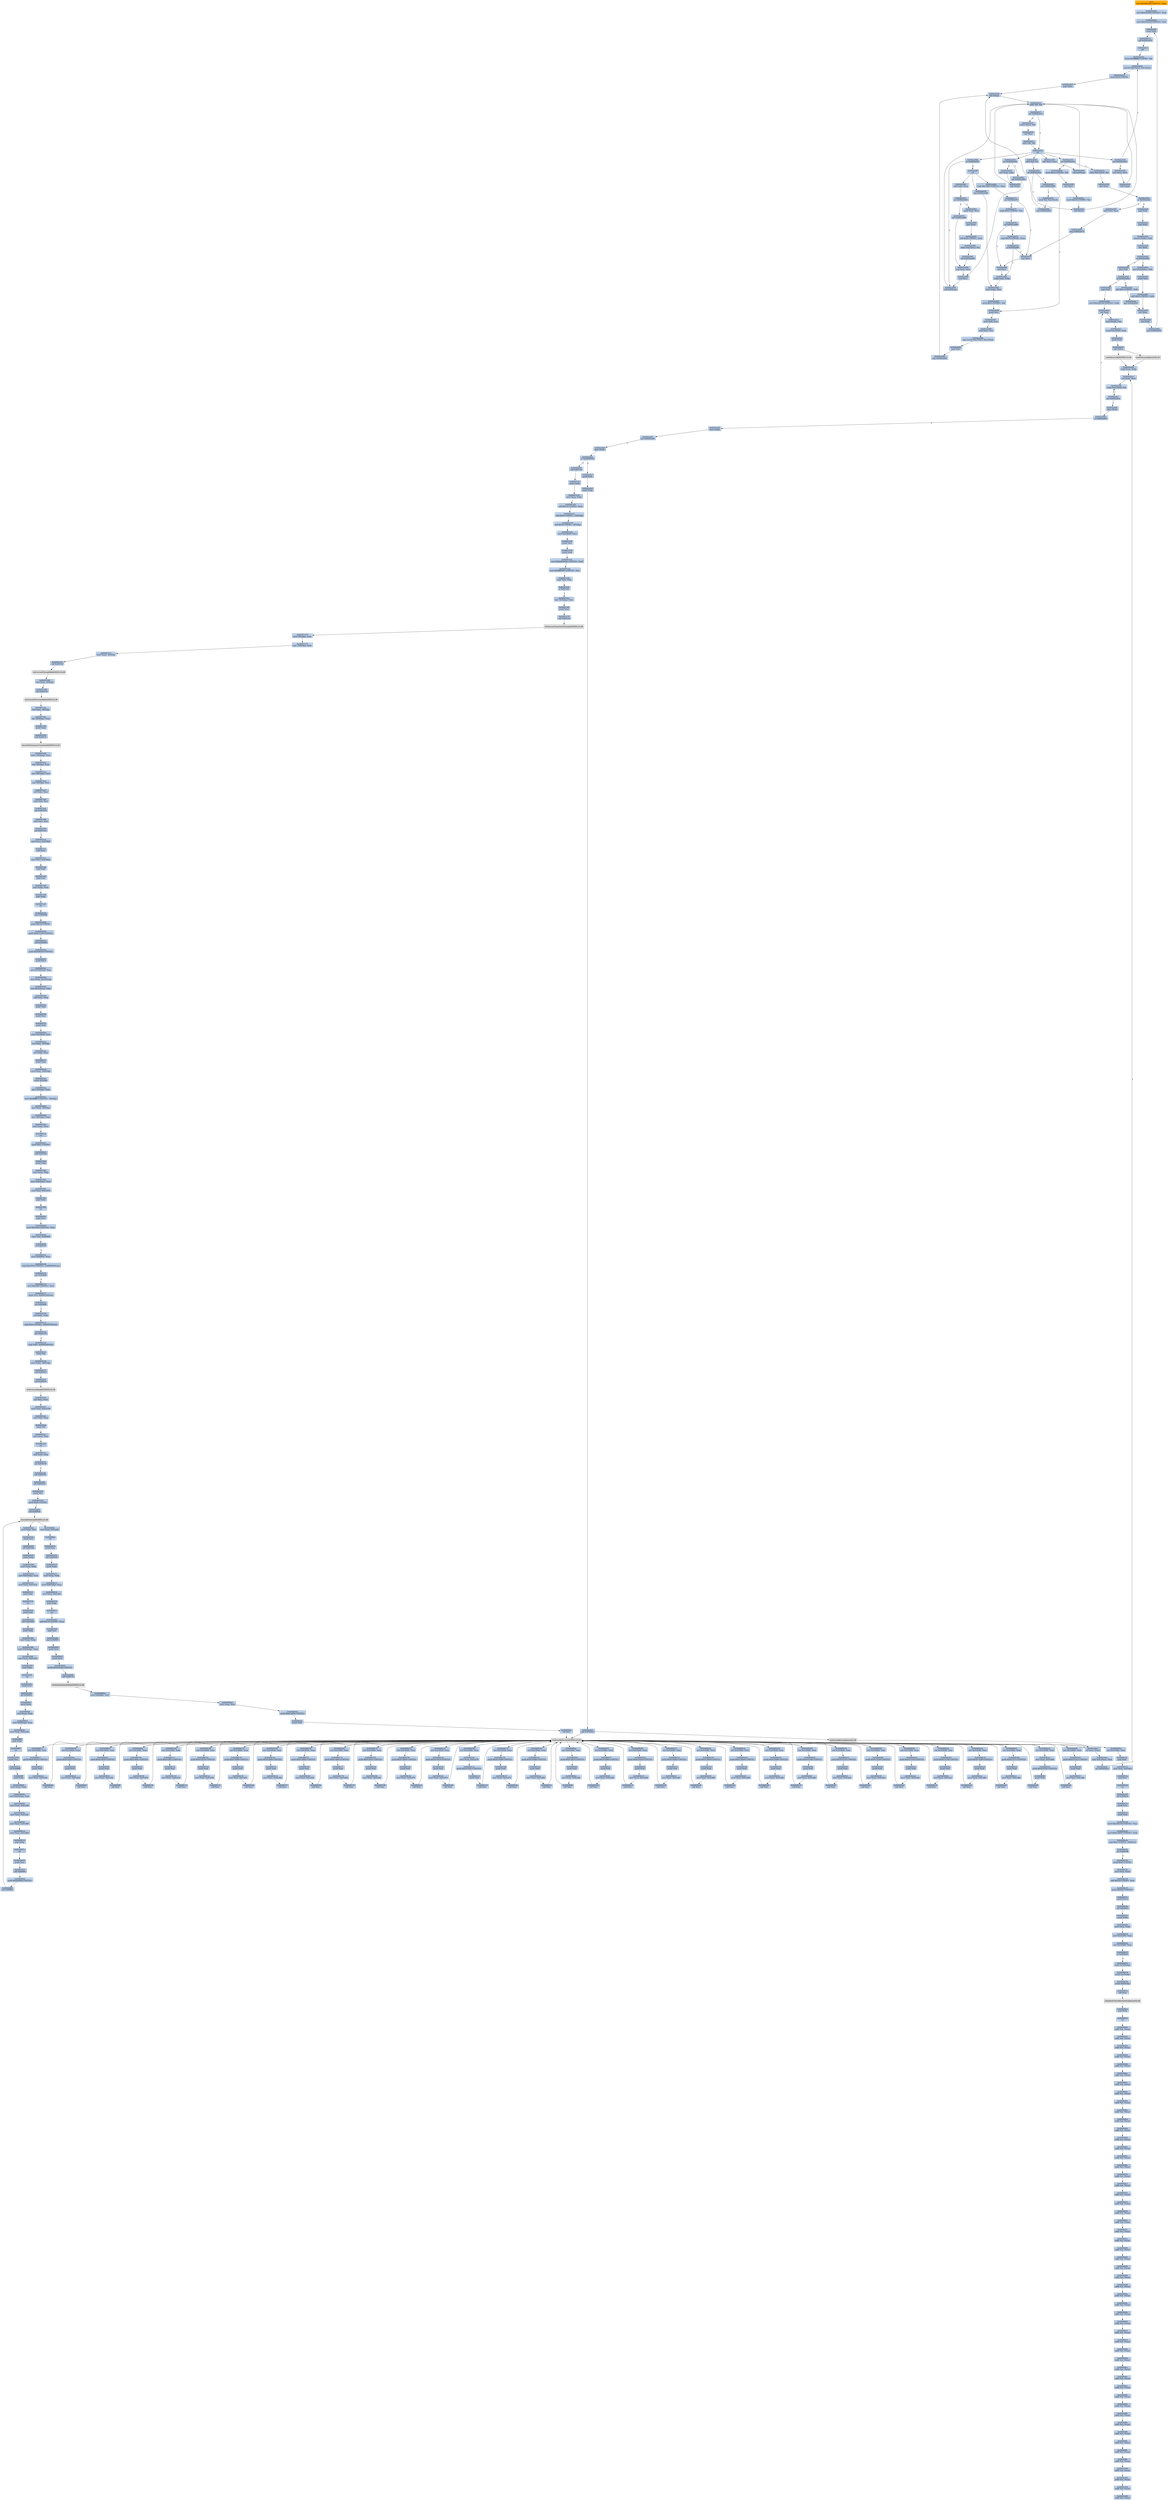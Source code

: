 digraph G {
node[shape=rectangle,style=filled,fillcolor=lightsteelblue,color=lightsteelblue]
bgcolor="transparent"
a0x0042a000movl_0x4001d0UINT32_ebx[label="start\nmovl $0x4001d0<UINT32>, %ebx",fillcolor="orange",color="lightgrey"];
a0x0042a005movl_0x401000UINT32_edi[label="0x0042a005\nmovl $0x401000<UINT32>, %edi"];
a0x0042a00amovl_0x41e21dUINT32_esi[label="0x0042a00a\nmovl $0x41e21d<UINT32>, %esi"];
a0x0042a00fpushl_ebx[label="0x0042a00f\npushl %ebx"];
a0x0042a010call_0x0042a01f[label="0x0042a010\ncall 0x0042a01f"];
a0x0042a01fcld_[label="0x0042a01f\ncld "];
a0x0042a020movb_0xffffff80UINT8_dl[label="0x0042a020\nmovb $0xffffff80<UINT8>, %dl"];
a0x0042a022movsb_ds_esi__es_edi_[label="0x0042a022\nmovsb %ds:(%esi), %es:(%edi)"];
a0x0042a023pushl_0x2UINT8[label="0x0042a023\npushl $0x2<UINT8>"];
a0x0042a025popl_ebx[label="0x0042a025\npopl %ebx"];
a0x0042a026call_esp_[label="0x0042a026\ncall (%esp)"];
a0x0042a015addb_dl_dl[label="0x0042a015\naddb %dl, %dl"];
a0x0042a017jne_0x0042a01e[label="0x0042a017\njne 0x0042a01e"];
a0x0042a019movb_esi__dl[label="0x0042a019\nmovb (%esi), %dl"];
a0x0042a01bincl_esi[label="0x0042a01b\nincl %esi"];
a0x0042a01cadcb_dl_dl[label="0x0042a01c\nadcb %dl, %dl"];
a0x0042a01eret[label="0x0042a01e\nret"];
a0x0042a029jae_0x0042a022[label="0x0042a029\njae 0x0042a022"];
a0x0042a02bxorl_ecx_ecx[label="0x0042a02b\nxorl %ecx, %ecx"];
a0x0042a02dcall_esp_[label="0x0042a02d\ncall (%esp)"];
a0x0042a030jae_0x0042a04a[label="0x0042a030\njae 0x0042a04a"];
a0x0042a032xorl_eax_eax[label="0x0042a032\nxorl %eax, %eax"];
a0x0042a034call_esp_[label="0x0042a034\ncall (%esp)"];
a0x0042a037jae_0x0042a05a[label="0x0042a037\njae 0x0042a05a"];
a0x0042a039movb_0x2UINT8_bl[label="0x0042a039\nmovb $0x2<UINT8>, %bl"];
a0x0042a03bincl_ecx[label="0x0042a03b\nincl %ecx"];
a0x0042a03cmovb_0x10UINT8_al[label="0x0042a03c\nmovb $0x10<UINT8>, %al"];
a0x0042a03ecall_esp_[label="0x0042a03e\ncall (%esp)"];
a0x0042a041adcb_al_al[label="0x0042a041\nadcb %al, %al"];
a0x0042a043jae_0x0042a03e[label="0x0042a043\njae 0x0042a03e"];
a0x0042a045jne_0x0042a086[label="0x0042a045\njne 0x0042a086"];
a0x0042a086pushl_esi[label="0x0042a086\npushl %esi"];
a0x0042a087movl_edi_esi[label="0x0042a087\nmovl %edi, %esi"];
a0x0042a089subl_eax_esi[label="0x0042a089\nsubl %eax, %esi"];
a0x0042a08brepz_movsb_ds_esi__es_edi_[label="0x0042a08b\nrepz movsb %ds:(%esi), %es:(%edi)"];
a0x0042a08dpopl_esi[label="0x0042a08d\npopl %esi"];
a0x0042a08ejmp_0x0042a026[label="0x0042a08e\njmp 0x0042a026"];
a0x0042a047stosb_al_es_edi_[label="0x0042a047\nstosb %al, %es:(%edi)"];
a0x0042a048jmp_0x0042a026[label="0x0042a048\njmp 0x0042a026"];
a0x0042a05alodsb_ds_esi__al[label="0x0042a05a\nlodsb %ds:(%esi), %al"];
a0x0042a05bshrl_eax[label="0x0042a05b\nshrl %eax"];
a0x0042a05dje_0x0042a0a0[label="0x0042a05d\nje 0x0042a0a0"];
a0x0042a05fadcl_ecx_ecx[label="0x0042a05f\nadcl %ecx, %ecx"];
a0x0042a061jmp_0x0042a07f[label="0x0042a061\njmp 0x0042a07f"];
a0x0042a07fincl_ecx[label="0x0042a07f\nincl %ecx"];
a0x0042a080incl_ecx[label="0x0042a080\nincl %ecx"];
a0x0042a081xchgl_eax_ebp[label="0x0042a081\nxchgl %eax, %ebp"];
a0x0042a082movl_ebp_eax[label="0x0042a082\nmovl %ebp, %eax"];
a0x0042a084movb_0x1UINT8_bl[label="0x0042a084\nmovb $0x1<UINT8>, %bl"];
a0x0042a04acall_0x0042a092[label="0x0042a04a\ncall 0x0042a092"];
a0x0042a092incl_ecx[label="0x0042a092\nincl %ecx"];
a0x0042a093call_0x4esp_[label="0x0042a093\ncall 0x4(%esp)"];
a0x0042a097adcl_ecx_ecx[label="0x0042a097\nadcl %ecx, %ecx"];
a0x0042a099call_0x4esp_[label="0x0042a099\ncall 0x4(%esp)"];
a0x0042a09djb_0x0042a093[label="0x0042a09d\njb 0x0042a093"];
a0x0042a09fret[label="0x0042a09f\nret"];
a0x0042a04fsubl_ebx_ecx[label="0x0042a04f\nsubl %ebx, %ecx"];
a0x0042a051jne_0x0042a063[label="0x0042a051\njne 0x0042a063"];
a0x0042a063xchgl_eax_ecx[label="0x0042a063\nxchgl %eax, %ecx"];
a0x0042a064decl_eax[label="0x0042a064\ndecl %eax"];
a0x0042a065shll_0x8UINT8_eax[label="0x0042a065\nshll $0x8<UINT8>, %eax"];
a0x0042a068lodsb_ds_esi__al[label="0x0042a068\nlodsb %ds:(%esi), %al"];
a0x0042a069call_0x0042a090[label="0x0042a069\ncall 0x0042a090"];
a0x0042a090xorl_ecx_ecx[label="0x0042a090\nxorl %ecx, %ecx"];
a0x0042a06ecmpl_0x7d00UINT32_eax[label="0x0042a06e\ncmpl $0x7d00<UINT32>, %eax"];
a0x0042a073jae_0x0042a07f[label="0x0042a073\njae 0x0042a07f"];
a0x0042a075cmpb_0x5UINT8_ah[label="0x0042a075\ncmpb $0x5<UINT8>, %ah"];
a0x0042a078jae_0x0042a080[label="0x0042a078\njae 0x0042a080"];
a0x0042a07acmpl_0x7fUINT8_eax[label="0x0042a07a\ncmpl $0x7f<UINT8>, %eax"];
a0x0042a07dja_0x0042a081[label="0x0042a07d\nja 0x0042a081"];
a0x0042a053call_0x0042a090[label="0x0042a053\ncall 0x0042a090"];
a0x0042a058jmp_0x0042a082[label="0x0042a058\njmp 0x0042a082"];
a0x0042a0a0popl_edi[label="0x0042a0a0\npopl %edi"];
a0x0042a0a1popl_ebx[label="0x0042a0a1\npopl %ebx"];
a0x0042a0a2movzwl_ebx__edi[label="0x0042a0a2\nmovzwl (%ebx), %edi"];
a0x0042a0a5decl_edi[label="0x0042a0a5\ndecl %edi"];
a0x0042a0a6je_0x0042a0b0[label="0x0042a0a6\nje 0x0042a0b0"];
a0x0042a0a8decl_edi[label="0x0042a0a8\ndecl %edi"];
a0x0042a0a9je_0x0042a0be[label="0x0042a0a9\nje 0x0042a0be"];
a0x0042a0abshll_0xcUINT8_edi[label="0x0042a0ab\nshll $0xc<UINT8>, %edi"];
a0x0042a0aejmp_0x0042a0b7[label="0x0042a0ae\njmp 0x0042a0b7"];
a0x0042a0b7incl_ebx[label="0x0042a0b7\nincl %ebx"];
a0x0042a0b8incl_ebx[label="0x0042a0b8\nincl %ebx"];
a0x0042a0b9jmp_0x0042a00f[label="0x0042a0b9\njmp 0x0042a00f"];
a0x0042a0b0movl_0x2ebx__edi[label="0x0042a0b0\nmovl 0x2(%ebx), %edi"];
a0x0042a0b3pushl_edi[label="0x0042a0b3\npushl %edi"];
a0x0042a0b4addl_0x4UINT8_ebx[label="0x0042a0b4\naddl $0x4<UINT8>, %ebx"];
a0x0042a0bepopl_edi[label="0x0042a0be\npopl %edi"];
a0x0042a0bfmovl_0x42a128UINT32_ebx[label="0x0042a0bf\nmovl $0x42a128<UINT32>, %ebx"];
a0x0042a0c4incl_edi[label="0x0042a0c4\nincl %edi"];
a0x0042a0c5movl_edi__esi[label="0x0042a0c5\nmovl (%edi), %esi"];
a0x0042a0c7scasl_es_edi__eax[label="0x0042a0c7\nscasl %es:(%edi), %eax"];
a0x0042a0c8pushl_edi[label="0x0042a0c8\npushl %edi"];
a0x0042a0c9call_ebx_[label="0x0042a0c9\ncall (%ebx)"];
LoadLibraryA_kernel32_dll[label="LoadLibraryA@kernel32.dll",fillcolor="lightgrey",color="lightgrey"];
a0x0042a0cbxchgl_eax_ebp[label="0x0042a0cb\nxchgl %eax, %ebp"];
a0x0042a0ccxorl_eax_eax[label="0x0042a0cc\nxorl %eax, %eax"];
a0x0042a0cescasb_es_edi__al[label="0x0042a0ce\nscasb %es:(%edi), %al"];
a0x0042a0cfjne_0x0042a0ce[label="0x0042a0cf\njne 0x0042a0ce"];
a0x0042a0d1decb_edi_[label="0x0042a0d1\ndecb (%edi)"];
a0x0042a0d3je_0x0042a0c4[label="0x0042a0d3\nje 0x0042a0c4"];
a0x0042a0d5decb_edi_[label="0x0042a0d5\ndecb (%edi)"];
a0x0042a0d7jne_0x0042a0df[label="0x0042a0d7\njne 0x0042a0df"];
a0x0042a0dfdecb_edi_[label="0x0042a0df\ndecb (%edi)"];
a0x0042a0e1je_0x00404256[label="0x0042a0e1\nje 0x00404256"];
a0x0042a0e7pushl_edi[label="0x0042a0e7\npushl %edi"];
a0x0042a0e8pushl_ebp[label="0x0042a0e8\npushl %ebp"];
a0x0042a0e9call_0x4ebx_[label="0x0042a0e9\ncall 0x4(%ebx)"];
GetProcAddress_kernel32_dll[label="GetProcAddress@kernel32.dll",fillcolor="lightgrey",color="lightgrey"];
a0x0042a0ecorl_eax_esi_[label="0x0042a0ec\norl %eax, (%esi)"];
a0x0042a0eelodsl_ds_esi__eax[label="0x0042a0ee\nlodsl %ds:(%esi), %eax"];
a0x0042a0efjne_0x0042a0cc[label="0x0042a0ef\njne 0x0042a0cc"];
GetProcAddress_KERNEL32_dll[label="GetProcAddress@KERNEL32.dll",fillcolor="lightgrey",color="lightgrey"];
LoadLibraryA_KERNEL32_dll[label="LoadLibraryA@KERNEL32.dll",fillcolor="lightgrey",color="lightgrey"];
a0x00404256call_0x407e3c[label="0x00404256\ncall 0x407e3c"];
a0x00407e3cpushl_ebp[label="0x00407e3c\npushl %ebp"];
a0x00407e3dmovl_esp_ebp[label="0x00407e3d\nmovl %esp, %ebp"];
a0x00407e3fsubl_0x14UINT8_esp[label="0x00407e3f\nsubl $0x14<UINT8>, %esp"];
a0x00407e42andl_0x0UINT8__12ebp_[label="0x00407e42\nandl $0x0<UINT8>, -12(%ebp)"];
a0x00407e46andl_0x0UINT8__8ebp_[label="0x00407e46\nandl $0x0<UINT8>, -8(%ebp)"];
a0x00407e4amovl_0x4190d0_eax[label="0x00407e4a\nmovl 0x4190d0, %eax"];
a0x00407e4fpushl_esi[label="0x00407e4f\npushl %esi"];
a0x00407e50pushl_edi[label="0x00407e50\npushl %edi"];
a0x00407e51movl_0xbb40e64eUINT32_edi[label="0x00407e51\nmovl $0xbb40e64e<UINT32>, %edi"];
a0x00407e56movl_0xffff0000UINT32_esi[label="0x00407e56\nmovl $0xffff0000<UINT32>, %esi"];
a0x00407e5bcmpl_edi_eax[label="0x00407e5b\ncmpl %edi, %eax"];
a0x00407e5dje_0x407e6c[label="0x00407e5d\nje 0x407e6c"];
a0x00407e6cleal__12ebp__eax[label="0x00407e6c\nleal -12(%ebp), %eax"];
a0x00407e6fpushl_eax[label="0x00407e6f\npushl %eax"];
a0x00407e70call_0x40f144[label="0x00407e70\ncall 0x40f144"];
GetSystemTimeAsFileTime_KERNEL32_dll[label="GetSystemTimeAsFileTime@KERNEL32.dll",fillcolor="lightgrey",color="lightgrey"];
a0x00407e76movl__8ebp__eax[label="0x00407e76\nmovl -8(%ebp), %eax"];
a0x00407e79xorl__12ebp__eax[label="0x00407e79\nxorl -12(%ebp), %eax"];
a0x00407e7cmovl_eax__4ebp_[label="0x00407e7c\nmovl %eax, -4(%ebp)"];
a0x00407e7fcall_0x40f104[label="0x00407e7f\ncall 0x40f104"];
GetCurrentThreadId_KERNEL32_dll[label="GetCurrentThreadId@KERNEL32.dll",fillcolor="lightgrey",color="lightgrey"];
a0x00407e85xorl_eax__4ebp_[label="0x00407e85\nxorl %eax, -4(%ebp)"];
a0x00407e88call_0x40f140[label="0x00407e88\ncall 0x40f140"];
GetCurrentProcessId_KERNEL32_dll[label="GetCurrentProcessId@KERNEL32.dll",fillcolor="lightgrey",color="lightgrey"];
a0x00407e8exorl_eax__4ebp_[label="0x00407e8e\nxorl %eax, -4(%ebp)"];
a0x00407e91leal__20ebp__eax[label="0x00407e91\nleal -20(%ebp), %eax"];
a0x00407e94pushl_eax[label="0x00407e94\npushl %eax"];
a0x00407e95call_0x40f13c[label="0x00407e95\ncall 0x40f13c"];
QueryPerformanceCounter_KERNEL32_dll[label="QueryPerformanceCounter@KERNEL32.dll",fillcolor="lightgrey",color="lightgrey"];
a0x00407e9bmovl__16ebp__ecx[label="0x00407e9b\nmovl -16(%ebp), %ecx"];
a0x00407e9eleal__4ebp__eax[label="0x00407e9e\nleal -4(%ebp), %eax"];
a0x00407ea1xorl__20ebp__ecx[label="0x00407ea1\nxorl -20(%ebp), %ecx"];
a0x00407ea4xorl__4ebp__ecx[label="0x00407ea4\nxorl -4(%ebp), %ecx"];
a0x00407ea7xorl_eax_ecx[label="0x00407ea7\nxorl %eax, %ecx"];
a0x00407ea9cmpl_edi_ecx[label="0x00407ea9\ncmpl %edi, %ecx"];
a0x00407eabjne_0x407eb4[label="0x00407eab\njne 0x407eb4"];
a0x00407eb4testl_ecx_esi[label="0x00407eb4\ntestl %ecx, %esi"];
a0x00407eb6jne_0x407ec4[label="0x00407eb6\njne 0x407ec4"];
a0x00407ec4movl_ecx_0x4190d0[label="0x00407ec4\nmovl %ecx, 0x4190d0"];
a0x00407ecanotl_ecx[label="0x00407eca\nnotl %ecx"];
a0x00407eccmovl_ecx_0x4190d4[label="0x00407ecc\nmovl %ecx, 0x4190d4"];
a0x00407ed2popl_edi[label="0x00407ed2\npopl %edi"];
a0x00407ed3popl_esi[label="0x00407ed3\npopl %esi"];
a0x00407ed4movl_ebp_esp[label="0x00407ed4\nmovl %ebp, %esp"];
a0x00407ed6popl_ebp[label="0x00407ed6\npopl %ebp"];
a0x00407ed7ret[label="0x00407ed7\nret"];
a0x0040425bjmp_0x4040db[label="0x0040425b\njmp 0x4040db"];
a0x004040dbpushl_0x14UINT8[label="0x004040db\npushl $0x14<UINT8>"];
a0x004040ddpushl_0x417c30UINT32[label="0x004040dd\npushl $0x417c30<UINT32>"];
a0x004040e2call_0x406580[label="0x004040e2\ncall 0x406580"];
a0x00406580pushl_0x4065e0UINT32[label="0x00406580\npushl $0x4065e0<UINT32>"];
a0x00406585pushl_fs_0[label="0x00406585\npushl %fs:0"];
a0x0040658cmovl_0x10esp__eax[label="0x0040658c\nmovl 0x10(%esp), %eax"];
a0x00406590movl_ebp_0x10esp_[label="0x00406590\nmovl %ebp, 0x10(%esp)"];
a0x00406594leal_0x10esp__ebp[label="0x00406594\nleal 0x10(%esp), %ebp"];
a0x00406598subl_eax_esp[label="0x00406598\nsubl %eax, %esp"];
a0x0040659apushl_ebx[label="0x0040659a\npushl %ebx"];
a0x0040659bpushl_esi[label="0x0040659b\npushl %esi"];
a0x0040659cpushl_edi[label="0x0040659c\npushl %edi"];
a0x0040659dmovl_0x4190d0_eax[label="0x0040659d\nmovl 0x4190d0, %eax"];
a0x004065a2xorl_eax__4ebp_[label="0x004065a2\nxorl %eax, -4(%ebp)"];
a0x004065a5xorl_ebp_eax[label="0x004065a5\nxorl %ebp, %eax"];
a0x004065a7pushl_eax[label="0x004065a7\npushl %eax"];
a0x004065a8movl_esp__24ebp_[label="0x004065a8\nmovl %esp, -24(%ebp)"];
a0x004065abpushl__8ebp_[label="0x004065ab\npushl -8(%ebp)"];
a0x004065aemovl__4ebp__eax[label="0x004065ae\nmovl -4(%ebp), %eax"];
a0x004065b1movl_0xfffffffeUINT32__4ebp_[label="0x004065b1\nmovl $0xfffffffe<UINT32>, -4(%ebp)"];
a0x004065b8movl_eax__8ebp_[label="0x004065b8\nmovl %eax, -8(%ebp)"];
a0x004065bbleal__16ebp__eax[label="0x004065bb\nleal -16(%ebp), %eax"];
a0x004065bemovl_eax_fs_0[label="0x004065be\nmovl %eax, %fs:0"];
a0x004065c4ret[label="0x004065c4\nret"];
a0x004040e7pushl_0x1UINT8[label="0x004040e7\npushl $0x1<UINT8>"];
a0x004040e9call_0x407def[label="0x004040e9\ncall 0x407def"];
a0x00407defpushl_ebp[label="0x00407def\npushl %ebp"];
a0x00407df0movl_esp_ebp[label="0x00407df0\nmovl %esp, %ebp"];
a0x00407df2movl_0x8ebp__eax[label="0x00407df2\nmovl 0x8(%ebp), %eax"];
a0x00407df5movl_eax_0x41a218[label="0x00407df5\nmovl %eax, 0x41a218"];
a0x00407dfapopl_ebp[label="0x00407dfa\npopl %ebp"];
a0x00407dfbret[label="0x00407dfb\nret"];
a0x004040eepopl_ecx[label="0x004040ee\npopl %ecx"];
a0x004040efmovl_0x5a4dUINT32_eax[label="0x004040ef\nmovl $0x5a4d<UINT32>, %eax"];
a0x004040f4cmpw_ax_0x400000[label="0x004040f4\ncmpw %ax, 0x400000"];
a0x004040fbje_0x404101[label="0x004040fb\nje 0x404101"];
a0x00404101movl_0x40003c_eax[label="0x00404101\nmovl 0x40003c, %eax"];
a0x00404106cmpl_0x4550UINT32_0x400000eax_[label="0x00404106\ncmpl $0x4550<UINT32>, 0x400000(%eax)"];
a0x00404110jne_0x4040fd[label="0x00404110\njne 0x4040fd"];
a0x00404112movl_0x10bUINT32_ecx[label="0x00404112\nmovl $0x10b<UINT32>, %ecx"];
a0x00404117cmpw_cx_0x400018eax_[label="0x00404117\ncmpw %cx, 0x400018(%eax)"];
a0x0040411ejne_0x4040fd[label="0x0040411e\njne 0x4040fd"];
a0x00404120xorl_ebx_ebx[label="0x00404120\nxorl %ebx, %ebx"];
a0x00404122cmpl_0xeUINT8_0x400074eax_[label="0x00404122\ncmpl $0xe<UINT8>, 0x400074(%eax)"];
a0x00404129jbe_0x404134[label="0x00404129\njbe 0x404134"];
a0x0040412bcmpl_ebx_0x4000e8eax_[label="0x0040412b\ncmpl %ebx, 0x4000e8(%eax)"];
a0x00404131setne_bl[label="0x00404131\nsetne %bl"];
a0x00404134movl_ebx__28ebp_[label="0x00404134\nmovl %ebx, -28(%ebp)"];
a0x00404137call_0x4052cf[label="0x00404137\ncall 0x4052cf"];
a0x004052cfcall_0x40f10c[label="0x004052cf\ncall 0x40f10c"];
GetProcessHeap_KERNEL32_dll[label="GetProcessHeap@KERNEL32.dll",fillcolor="lightgrey",color="lightgrey"];
a0x004052d5xorl_ecx_ecx[label="0x004052d5\nxorl %ecx, %ecx"];
a0x004052d7movl_eax_0x41a1d8[label="0x004052d7\nmovl %eax, 0x41a1d8"];
a0x004052dctestl_eax_eax[label="0x004052dc\ntestl %eax, %eax"];
a0x004052desetne_cl[label="0x004052de\nsetne %cl"];
a0x004052e1movl_ecx_eax[label="0x004052e1\nmovl %ecx, %eax"];
a0x004052e3ret[label="0x004052e3\nret"];
a0x0040413ctestl_eax_eax[label="0x0040413c\ntestl %eax, %eax"];
a0x0040413ejne_0x404148[label="0x0040413e\njne 0x404148"];
a0x00404148call_0x405162[label="0x00404148\ncall 0x405162"];
a0x00405162call_0x405433[label="0x00405162\ncall 0x405433"];
a0x00405433pushl_esi[label="0x00405433\npushl %esi"];
a0x00405434pushl_0x0UINT8[label="0x00405434\npushl $0x0<UINT8>"];
a0x00405436call_0x40f0e4[label="0x00405436\ncall 0x40f0e4"];
EncodePointer_KERNEL32_dll[label="EncodePointer@KERNEL32.dll",fillcolor="lightgrey",color="lightgrey"];
a0x0040543cmovl_eax_esi[label="0x0040543c\nmovl %eax, %esi"];
a0x0040543epushl_esi[label="0x0040543e\npushl %esi"];
a0x0040543fcall_0x40530a[label="0x0040543f\ncall 0x40530a"];
a0x0040530apushl_ebp[label="0x0040530a\npushl %ebp"];
a0x0040530bmovl_esp_ebp[label="0x0040530b\nmovl %esp, %ebp"];
a0x0040530dmovl_0x8ebp__eax[label="0x0040530d\nmovl 0x8(%ebp), %eax"];
a0x00405310movl_eax_0x41a1dc[label="0x00405310\nmovl %eax, 0x41a1dc"];
a0x00405315popl_ebp[label="0x00405315\npopl %ebp"];
a0x00405316ret[label="0x00405316\nret"];
a0x00405444pushl_esi[label="0x00405444\npushl %esi"];
a0x00405445call_0x404385[label="0x00405445\ncall 0x404385"];
a0x00404385pushl_ebp[label="0x00404385\npushl %ebp"];
a0x00404386movl_esp_ebp[label="0x00404386\nmovl %esp, %ebp"];
a0x00404388movl_0x8ebp__eax[label="0x00404388\nmovl 0x8(%ebp), %eax"];
a0x0040438bmovl_eax_0x41a1b4[label="0x0040438b\nmovl %eax, 0x41a1b4"];
a0x00404390popl_ebp[label="0x00404390\npopl %ebp"];
a0x00404391ret[label="0x00404391\nret"];
a0x0040544apushl_esi[label="0x0040544a\npushl %esi"];
a0x0040544bcall_0x408fe5[label="0x0040544b\ncall 0x408fe5"];
a0x00408fe5pushl_ebp[label="0x00408fe5\npushl %ebp"];
a0x00408fe6movl_esp_ebp[label="0x00408fe6\nmovl %esp, %ebp"];
a0x00408fe8movl_0x8ebp__eax[label="0x00408fe8\nmovl 0x8(%ebp), %eax"];
a0x00408febmovl_eax_0x41aef4[label="0x00408feb\nmovl %eax, 0x41aef4"];
a0x00408ff0popl_ebp[label="0x00408ff0\npopl %ebp"];
a0x00408ff1ret[label="0x00408ff1\nret"];
a0x00405450pushl_esi[label="0x00405450\npushl %esi"];
a0x00405451call_0x408fff[label="0x00405451\ncall 0x408fff"];
a0x00408fffpushl_ebp[label="0x00408fff\npushl %ebp"];
a0x00409000movl_esp_ebp[label="0x00409000\nmovl %esp, %ebp"];
a0x00409002movl_0x8ebp__eax[label="0x00409002\nmovl 0x8(%ebp), %eax"];
a0x00409005movl_eax_0x41aef8[label="0x00409005\nmovl %eax, 0x41aef8"];
a0x0040900amovl_eax_0x41aefc[label="0x0040900a\nmovl %eax, 0x41aefc"];
a0x0040900fmovl_eax_0x41af00[label="0x0040900f\nmovl %eax, 0x41af00"];
a0x00409014movl_eax_0x41af04[label="0x00409014\nmovl %eax, 0x41af04"];
a0x00409019popl_ebp[label="0x00409019\npopl %ebp"];
a0x0040901aret[label="0x0040901a\nret"];
a0x00405456pushl_esi[label="0x00405456\npushl %esi"];
a0x00405457call_0x408fd4[label="0x00405457\ncall 0x408fd4"];
a0x00408fd4pushl_0x408fa0UINT32[label="0x00408fd4\npushl $0x408fa0<UINT32>"];
a0x00408fd9call_0x40f0e4[label="0x00408fd9\ncall 0x40f0e4"];
a0x00408fdfmovl_eax_0x41aef0[label="0x00408fdf\nmovl %eax, 0x41aef0"];
a0x00408fe4ret[label="0x00408fe4\nret"];
a0x0040545cpushl_esi[label="0x0040545c\npushl %esi"];
a0x0040545dcall_0x409210[label="0x0040545d\ncall 0x409210"];
a0x00409210pushl_ebp[label="0x00409210\npushl %ebp"];
a0x00409211movl_esp_ebp[label="0x00409211\nmovl %esp, %ebp"];
a0x00409213movl_0x8ebp__eax[label="0x00409213\nmovl 0x8(%ebp), %eax"];
a0x00409216movl_eax_0x41af0c[label="0x00409216\nmovl %eax, 0x41af0c"];
a0x0040921bpopl_ebp[label="0x0040921b\npopl %ebp"];
a0x0040921cret[label="0x0040921c\nret"];
a0x00405462addl_0x18UINT8_esp[label="0x00405462\naddl $0x18<UINT8>, %esp"];
a0x00405465popl_esi[label="0x00405465\npopl %esi"];
a0x00405466jmp_0x408091[label="0x00405466\njmp 0x408091"];
a0x00408091pushl_esi[label="0x00408091\npushl %esi"];
a0x00408092pushl_edi[label="0x00408092\npushl %edi"];
a0x00408093pushl_0x414ee8UINT32[label="0x00408093\npushl $0x414ee8<UINT32>"];
a0x00408098call_0x40f170[label="0x00408098\ncall 0x40f170"];
GetModuleHandleW_KERNEL32_dll[label="GetModuleHandleW@KERNEL32.dll",fillcolor="lightgrey",color="lightgrey"];
a0x0040809emovl_0x40f0bc_esi[label="0x0040809e\nmovl 0x40f0bc, %esi"];
a0x004080a4movl_eax_edi[label="0x004080a4\nmovl %eax, %edi"];
a0x004080a6pushl_0x414f04UINT32[label="0x004080a6\npushl $0x414f04<UINT32>"];
a0x004080abpushl_edi[label="0x004080ab\npushl %edi"];
a0x004080accall_esi[label="0x004080ac\ncall %esi"];
a0x004080aexorl_0x4190d0_eax[label="0x004080ae\nxorl 0x4190d0, %eax"];
a0x004080b4pushl_0x414f10UINT32[label="0x004080b4\npushl $0x414f10<UINT32>"];
a0x004080b9pushl_edi[label="0x004080b9\npushl %edi"];
a0x004080bamovl_eax_0x41af40[label="0x004080ba\nmovl %eax, 0x41af40"];
a0x004080bfcall_esi[label="0x004080bf\ncall %esi"];
a0x004080c1xorl_0x4190d0_eax[label="0x004080c1\nxorl 0x4190d0, %eax"];
a0x004080c7pushl_0x414f18UINT32[label="0x004080c7\npushl $0x414f18<UINT32>"];
a0x004080ccpushl_edi[label="0x004080cc\npushl %edi"];
a0x004080cdmovl_eax_0x41af44[label="0x004080cd\nmovl %eax, 0x41af44"];
a0x004080d2call_esi[label="0x004080d2\ncall %esi"];
a0x004080d4xorl_0x4190d0_eax[label="0x004080d4\nxorl 0x4190d0, %eax"];
a0x004080dapushl_0x414f24UINT32[label="0x004080da\npushl $0x414f24<UINT32>"];
a0x004080dfpushl_edi[label="0x004080df\npushl %edi"];
a0x004080e0movl_eax_0x41af48[label="0x004080e0\nmovl %eax, 0x41af48"];
a0x004080e5call_esi[label="0x004080e5\ncall %esi"];
a0x004080e7xorl_0x4190d0_eax[label="0x004080e7\nxorl 0x4190d0, %eax"];
a0x004080edpushl_0x414f30UINT32[label="0x004080ed\npushl $0x414f30<UINT32>"];
a0x004080f2pushl_edi[label="0x004080f2\npushl %edi"];
a0x004080f3movl_eax_0x41af4c[label="0x004080f3\nmovl %eax, 0x41af4c"];
a0x004080f8call_esi[label="0x004080f8\ncall %esi"];
a0x004080faxorl_0x4190d0_eax[label="0x004080fa\nxorl 0x4190d0, %eax"];
a0x00408100pushl_0x414f4cUINT32[label="0x00408100\npushl $0x414f4c<UINT32>"];
a0x00408105pushl_edi[label="0x00408105\npushl %edi"];
a0x00408106movl_eax_0x41af50[label="0x00408106\nmovl %eax, 0x41af50"];
a0x0040810bcall_esi[label="0x0040810b\ncall %esi"];
a0x0040810dxorl_0x4190d0_eax[label="0x0040810d\nxorl 0x4190d0, %eax"];
a0x00408113pushl_0x414f5cUINT32[label="0x00408113\npushl $0x414f5c<UINT32>"];
a0x00408118pushl_edi[label="0x00408118\npushl %edi"];
a0x00408119movl_eax_0x41af54[label="0x00408119\nmovl %eax, 0x41af54"];
a0x0040811ecall_esi[label="0x0040811e\ncall %esi"];
a0x00408120xorl_0x4190d0_eax[label="0x00408120\nxorl 0x4190d0, %eax"];
a0x00408126pushl_0x414f70UINT32[label="0x00408126\npushl $0x414f70<UINT32>"];
a0x0040812bpushl_edi[label="0x0040812b\npushl %edi"];
a0x0040812cmovl_eax_0x41af58[label="0x0040812c\nmovl %eax, 0x41af58"];
a0x00408131call_esi[label="0x00408131\ncall %esi"];
a0x00408133xorl_0x4190d0_eax[label="0x00408133\nxorl 0x4190d0, %eax"];
a0x00408139pushl_0x414f88UINT32[label="0x00408139\npushl $0x414f88<UINT32>"];
a0x0040813epushl_edi[label="0x0040813e\npushl %edi"];
a0x0040813fmovl_eax_0x41af5c[label="0x0040813f\nmovl %eax, 0x41af5c"];
a0x00408144call_esi[label="0x00408144\ncall %esi"];
a0x00408146xorl_0x4190d0_eax[label="0x00408146\nxorl 0x4190d0, %eax"];
a0x0040814cpushl_0x414fa0UINT32[label="0x0040814c\npushl $0x414fa0<UINT32>"];
a0x00408151pushl_edi[label="0x00408151\npushl %edi"];
a0x00408152movl_eax_0x41af60[label="0x00408152\nmovl %eax, 0x41af60"];
a0x00408157call_esi[label="0x00408157\ncall %esi"];
a0x00408159xorl_0x4190d0_eax[label="0x00408159\nxorl 0x4190d0, %eax"];
a0x0040815fpushl_0x414fb4UINT32[label="0x0040815f\npushl $0x414fb4<UINT32>"];
a0x00408164pushl_edi[label="0x00408164\npushl %edi"];
a0x00408165movl_eax_0x41af64[label="0x00408165\nmovl %eax, 0x41af64"];
a0x0040816acall_esi[label="0x0040816a\ncall %esi"];
a0x0040816cxorl_0x4190d0_eax[label="0x0040816c\nxorl 0x4190d0, %eax"];
a0x00408172pushl_0x414fd4UINT32[label="0x00408172\npushl $0x414fd4<UINT32>"];
a0x00408177pushl_edi[label="0x00408177\npushl %edi"];
a0x00408178movl_eax_0x41af68[label="0x00408178\nmovl %eax, 0x41af68"];
a0x0040817dcall_esi[label="0x0040817d\ncall %esi"];
a0x0040817fxorl_0x4190d0_eax[label="0x0040817f\nxorl 0x4190d0, %eax"];
a0x00408185pushl_0x414fecUINT32[label="0x00408185\npushl $0x414fec<UINT32>"];
a0x0040818apushl_edi[label="0x0040818a\npushl %edi"];
a0x0040818bmovl_eax_0x41af6c[label="0x0040818b\nmovl %eax, 0x41af6c"];
a0x00408190call_esi[label="0x00408190\ncall %esi"];
a0x00408192xorl_0x4190d0_eax[label="0x00408192\nxorl 0x4190d0, %eax"];
a0x00408198pushl_0x415004UINT32[label="0x00408198\npushl $0x415004<UINT32>"];
a0x0040819dpushl_edi[label="0x0040819d\npushl %edi"];
a0x0040819emovl_eax_0x41af70[label="0x0040819e\nmovl %eax, 0x41af70"];
a0x004081a3call_esi[label="0x004081a3\ncall %esi"];
a0x004081a5xorl_0x4190d0_eax[label="0x004081a5\nxorl 0x4190d0, %eax"];
a0x004081abpushl_0x415018UINT32[label="0x004081ab\npushl $0x415018<UINT32>"];
a0x004081b0pushl_edi[label="0x004081b0\npushl %edi"];
a0x004081b1movl_eax_0x41af74[label="0x004081b1\nmovl %eax, 0x41af74"];
a0x004081b6call_esi[label="0x004081b6\ncall %esi"];
a0x004081b8xorl_0x4190d0_eax[label="0x004081b8\nxorl 0x4190d0, %eax"];
a0x004081bemovl_eax_0x41af78[label="0x004081be\nmovl %eax, 0x41af78"];
a0x004081c3pushl_0x41502cUINT32[label="0x004081c3\npushl $0x41502c<UINT32>"];
a0x004081c8pushl_edi[label="0x004081c8\npushl %edi"];
a0x004081c9call_esi[label="0x004081c9\ncall %esi"];
a0x004081cbxorl_0x4190d0_eax[label="0x004081cb\nxorl 0x4190d0, %eax"];
a0x004081d1pushl_0x415048UINT32[label="0x004081d1\npushl $0x415048<UINT32>"];
a0x004081d6pushl_edi[label="0x004081d6\npushl %edi"];
a0x004081d7movl_eax_0x41af7c[label="0x004081d7\nmovl %eax, 0x41af7c"];
a0x004081dccall_esi[label="0x004081dc\ncall %esi"];
a0x004081dexorl_0x4190d0_eax[label="0x004081de\nxorl 0x4190d0, %eax"];
a0x004081e4pushl_0x415068UINT32[label="0x004081e4\npushl $0x415068<UINT32>"];
a0x004081e9pushl_edi[label="0x004081e9\npushl %edi"];
a0x004081eamovl_eax_0x41af80[label="0x004081ea\nmovl %eax, 0x41af80"];
a0x004081efcall_esi[label="0x004081ef\ncall %esi"];
a0x004081f1xorl_0x4190d0_eax[label="0x004081f1\nxorl 0x4190d0, %eax"];
a0x004081f7pushl_0x415084UINT32[label="0x004081f7\npushl $0x415084<UINT32>"];
a0x004081fcpushl_edi[label="0x004081fc\npushl %edi"];
a0x004081fdmovl_eax_0x41af84[label="0x004081fd\nmovl %eax, 0x41af84"];
a0x00408202call_esi[label="0x00408202\ncall %esi"];
a0x00408204xorl_0x4190d0_eax[label="0x00408204\nxorl 0x4190d0, %eax"];
a0x0040820apushl_0x4150a4UINT32[label="0x0040820a\npushl $0x4150a4<UINT32>"];
a0x0040820fpushl_edi[label="0x0040820f\npushl %edi"];
a0x00408210movl_eax_0x41af88[label="0x00408210\nmovl %eax, 0x41af88"];
a0x00408215call_esi[label="0x00408215\ncall %esi"];
a0x00408217xorl_0x4190d0_eax[label="0x00408217\nxorl 0x4190d0, %eax"];
a0x0040821dpushl_0x4150b8UINT32[label="0x0040821d\npushl $0x4150b8<UINT32>"];
a0x00408222pushl_edi[label="0x00408222\npushl %edi"];
a0x00408223movl_eax_0x41af8c[label="0x00408223\nmovl %eax, 0x41af8c"];
a0x00408228call_esi[label="0x00408228\ncall %esi"];
a0x0040822axorl_0x4190d0_eax[label="0x0040822a\nxorl 0x4190d0, %eax"];
a0x00408230pushl_0x4150d4UINT32[label="0x00408230\npushl $0x4150d4<UINT32>"];
a0x00408235pushl_edi[label="0x00408235\npushl %edi"];
a0x00408236movl_eax_0x41af90[label="0x00408236\nmovl %eax, 0x41af90"];
a0x0040823bcall_esi[label="0x0040823b\ncall %esi"];
a0x0040823dxorl_0x4190d0_eax[label="0x0040823d\nxorl 0x4190d0, %eax"];
a0x00408243pushl_0x4150e8UINT32[label="0x00408243\npushl $0x4150e8<UINT32>"];
a0x00408248pushl_edi[label="0x00408248\npushl %edi"];
a0x00408249movl_eax_0x41af98[label="0x00408249\nmovl %eax, 0x41af98"];
a0x0040824ecall_esi[label="0x0040824e\ncall %esi"];
a0x00408250xorl_0x4190d0_eax[label="0x00408250\nxorl 0x4190d0, %eax"];
a0x00408256pushl_0x4150f8UINT32[label="0x00408256\npushl $0x4150f8<UINT32>"];
a0x0040825bpushl_edi[label="0x0040825b\npushl %edi"];
a0x0040825cmovl_eax_0x41af94[label="0x0040825c\nmovl %eax, 0x41af94"];
a0x00408261call_esi[label="0x00408261\ncall %esi"];
a0x00408263xorl_0x4190d0_eax[label="0x00408263\nxorl 0x4190d0, %eax"];
a0x00408269pushl_0x415108UINT32[label="0x00408269\npushl $0x415108<UINT32>"];
a0x0040826epushl_edi[label="0x0040826e\npushl %edi"];
a0x0040826fmovl_eax_0x41af9c[label="0x0040826f\nmovl %eax, 0x41af9c"];
a0x00408274call_esi[label="0x00408274\ncall %esi"];
a0x00408276xorl_0x4190d0_eax[label="0x00408276\nxorl 0x4190d0, %eax"];
a0x0040827cpushl_0x415118UINT32[label="0x0040827c\npushl $0x415118<UINT32>"];
a0x00408281pushl_edi[label="0x00408281\npushl %edi"];
a0x00408282movl_eax_0x41afa0[label="0x00408282\nmovl %eax, 0x41afa0"];
a0x00408287call_esi[label="0x00408287\ncall %esi"];
a0x00408289xorl_0x4190d0_eax[label="0x00408289\nxorl 0x4190d0, %eax"];
a0x0040828fpushl_0x415128UINT32[label="0x0040828f\npushl $0x415128<UINT32>"];
a0x00408294pushl_edi[label="0x00408294\npushl %edi"];
a0x00408295movl_eax_0x41afa4[label="0x00408295\nmovl %eax, 0x41afa4"];
a0x0040829acall_esi[label="0x0040829a\ncall %esi"];
a0x0040829cxorl_0x4190d0_eax[label="0x0040829c\nxorl 0x4190d0, %eax"];
a0x004082a2pushl_0x415144UINT32[label="0x004082a2\npushl $0x415144<UINT32>"];
a0x004082a7pushl_edi[label="0x004082a7\npushl %edi"];
a0x004082a8movl_eax_0x41afa8[label="0x004082a8\nmovl %eax, 0x41afa8"];
a0x004082adcall_esi[label="0x004082ad\ncall %esi"];
a0x004082afxorl_0x4190d0_eax[label="0x004082af\nxorl 0x4190d0, %eax"];
a0x004082b5pushl_0x415158UINT32[label="0x004082b5\npushl $0x415158<UINT32>"];
a0x004082bapushl_edi[label="0x004082ba\npushl %edi"];
a0x004082bbmovl_eax_0x41afac[label="0x004082bb\nmovl %eax, 0x41afac"];
a0x004082c0call_esi[label="0x004082c0\ncall %esi"];
a0x004082c2xorl_0x4190d0_eax[label="0x004082c2\nxorl 0x4190d0, %eax"];
a0x004082c8pushl_0x415168UINT32[label="0x004082c8\npushl $0x415168<UINT32>"];
a0x004082cdpushl_edi[label="0x004082cd\npushl %edi"];
a0x004082cemovl_eax_0x41afb0[label="0x004082ce\nmovl %eax, 0x41afb0"];
a0x004082d3call_esi[label="0x004082d3\ncall %esi"];
a0x004082d5xorl_0x4190d0_eax[label="0x004082d5\nxorl 0x4190d0, %eax"];
a0x004082dbpushl_0x41517cUINT32[label="0x004082db\npushl $0x41517c<UINT32>"];
a0x004082e0pushl_edi[label="0x004082e0\npushl %edi"];
a0x004082e1movl_eax_0x41afb4[label="0x004082e1\nmovl %eax, 0x41afb4"];
a0x004082e6call_esi[label="0x004082e6\ncall %esi"];
a0x004082e8xorl_0x4190d0_eax[label="0x004082e8\nxorl 0x4190d0, %eax"];
a0x004082eemovl_eax_0x41afb8[label="0x004082ee\nmovl %eax, 0x41afb8"];
a0x004082f3pushl_0x41518cUINT32[label="0x004082f3\npushl $0x41518c<UINT32>"];
a0x004082f8pushl_edi[label="0x004082f8\npushl %edi"];
a0x004082f9call_esi[label="0x004082f9\ncall %esi"];
a0x004082fbxorl_0x4190d0_eax[label="0x004082fb\nxorl 0x4190d0, %eax"];
a0x00408301pushl_0x4151acUINT32[label="0x00408301\npushl $0x4151ac<UINT32>"];
a0x00408306pushl_edi[label="0x00408306\npushl %edi"];
a0x00408307movl_eax_0x41afbc[label="0x00408307\nmovl %eax, 0x41afbc"];
a0x0040830ccall_esi[label="0x0040830c\ncall %esi"];
a0x0040830exorl_0x4190d0_eax[label="0x0040830e\nxorl 0x4190d0, %eax"];
a0x00408314popl_edi[label="0x00408314\npopl %edi"];
a0x00408315movl_eax_0x41afc0[label="0x00408315\nmovl %eax, 0x41afc0"];
a0x0040831apopl_esi[label="0x0040831a\npopl %esi"];
a0x0040831bret[label="0x0040831b\nret"];
a0x00405167call_0x406c3e[label="0x00405167\ncall 0x406c3e"];
a0x00406c3epushl_esi[label="0x00406c3e\npushl %esi"];
a0x00406c3fpushl_edi[label="0x00406c3f\npushl %edi"];
a0x00406c40movl_0x419c30UINT32_esi[label="0x00406c40\nmovl $0x419c30<UINT32>, %esi"];
a0x00406c45movl_0x41a858UINT32_edi[label="0x00406c45\nmovl $0x41a858<UINT32>, %edi"];
a0x00406c4acmpl_0x1UINT8_0x4esi_[label="0x00406c4a\ncmpl $0x1<UINT8>, 0x4(%esi)"];
a0x00406c4ejne_0x406c66[label="0x00406c4e\njne 0x406c66"];
a0x00406c50pushl_0x0UINT8[label="0x00406c50\npushl $0x0<UINT8>"];
a0x00406c52movl_edi_esi_[label="0x00406c52\nmovl %edi, (%esi)"];
a0x00406c54addl_0x18UINT8_edi[label="0x00406c54\naddl $0x18<UINT8>, %edi"];
a0x00406c57pushl_0xfa0UINT32[label="0x00406c57\npushl $0xfa0<UINT32>"];
a0x00406c5cpushl_esi_[label="0x00406c5c\npushl (%esi)"];
a0x00406c5ecall_0x408023[label="0x00406c5e\ncall 0x408023"];
a0x00408023pushl_ebp[label="0x00408023\npushl %ebp"];
a0x00408024movl_esp_ebp[label="0x00408024\nmovl %esp, %ebp"];
a0x00408026movl_0x41af50_eax[label="0x00408026\nmovl 0x41af50, %eax"];
a0x0040802bxorl_0x4190d0_eax[label="0x0040802b\nxorl 0x4190d0, %eax"];
a0x00408031je_0x408040[label="0x00408031\nje 0x408040"];
a0x00408033pushl_0x10ebp_[label="0x00408033\npushl 0x10(%ebp)"];
a0x00408036pushl_0xcebp_[label="0x00408036\npushl 0xc(%ebp)"];
a0x00408039pushl_0x8ebp_[label="0x00408039\npushl 0x8(%ebp)"];
a0x0040803ccall_eax[label="0x0040803c\ncall %eax"];
InitializeCriticalSectionEx_kernel32_dll[label="InitializeCriticalSectionEx@kernel32.dll",fillcolor="lightgrey",color="lightgrey"];
a0x0040803epopl_ebp[label="0x0040803e\npopl %ebp"];
a0x0040803fret[label="0x0040803f\nret"];
a0x00000fa0addb_al_eax_[label="0x00000fa0\naddb %al, (%eax)"];
a0x00000fa2addb_al_eax_[label="0x00000fa2\naddb %al, (%eax)"];
a0x00000fa4addb_al_eax_[label="0x00000fa4\naddb %al, (%eax)"];
a0x00000fa6addb_al_eax_[label="0x00000fa6\naddb %al, (%eax)"];
a0x00000fa8addb_al_eax_[label="0x00000fa8\naddb %al, (%eax)"];
a0x00000faaaddb_al_eax_[label="0x00000faa\naddb %al, (%eax)"];
a0x00000facaddb_al_eax_[label="0x00000fac\naddb %al, (%eax)"];
a0x00000faeaddb_al_eax_[label="0x00000fae\naddb %al, (%eax)"];
a0x00000fb0addb_al_eax_[label="0x00000fb0\naddb %al, (%eax)"];
a0x00000fb2addb_al_eax_[label="0x00000fb2\naddb %al, (%eax)"];
a0x00000fb4addb_al_eax_[label="0x00000fb4\naddb %al, (%eax)"];
a0x00000fb6addb_al_eax_[label="0x00000fb6\naddb %al, (%eax)"];
a0x00000fb8addb_al_eax_[label="0x00000fb8\naddb %al, (%eax)"];
a0x00000fbaaddb_al_eax_[label="0x00000fba\naddb %al, (%eax)"];
a0x00000fbcaddb_al_eax_[label="0x00000fbc\naddb %al, (%eax)"];
a0x00000fbeaddb_al_eax_[label="0x00000fbe\naddb %al, (%eax)"];
a0x00000fc0addb_al_eax_[label="0x00000fc0\naddb %al, (%eax)"];
a0x00000fc2addb_al_eax_[label="0x00000fc2\naddb %al, (%eax)"];
a0x00000fc4addb_al_eax_[label="0x00000fc4\naddb %al, (%eax)"];
a0x00000fc6addb_al_eax_[label="0x00000fc6\naddb %al, (%eax)"];
a0x00000fc8addb_al_eax_[label="0x00000fc8\naddb %al, (%eax)"];
a0x00000fcaaddb_al_eax_[label="0x00000fca\naddb %al, (%eax)"];
a0x00000fccaddb_al_eax_[label="0x00000fcc\naddb %al, (%eax)"];
a0x00000fceaddb_al_eax_[label="0x00000fce\naddb %al, (%eax)"];
a0x00000fd0addb_al_eax_[label="0x00000fd0\naddb %al, (%eax)"];
a0x00000fd2addb_al_eax_[label="0x00000fd2\naddb %al, (%eax)"];
a0x00000fd4addb_al_eax_[label="0x00000fd4\naddb %al, (%eax)"];
a0x00000fd6addb_al_eax_[label="0x00000fd6\naddb %al, (%eax)"];
a0x00000fd8addb_al_eax_[label="0x00000fd8\naddb %al, (%eax)"];
a0x00000fdaaddb_al_eax_[label="0x00000fda\naddb %al, (%eax)"];
a0x00000fdcaddb_al_eax_[label="0x00000fdc\naddb %al, (%eax)"];
a0x00000fdeaddb_al_eax_[label="0x00000fde\naddb %al, (%eax)"];
a0x00000fe0addb_al_eax_[label="0x00000fe0\naddb %al, (%eax)"];
a0x00000fe2addb_al_eax_[label="0x00000fe2\naddb %al, (%eax)"];
a0x00000fe4addb_al_eax_[label="0x00000fe4\naddb %al, (%eax)"];
a0x00000fe6addb_al_eax_[label="0x00000fe6\naddb %al, (%eax)"];
a0x00000fe8addb_al_eax_[label="0x00000fe8\naddb %al, (%eax)"];
a0x00000feaaddb_al_eax_[label="0x00000fea\naddb %al, (%eax)"];
a0x00000fecaddb_al_eax_[label="0x00000fec\naddb %al, (%eax)"];
a0x00000feeaddb_al_eax_[label="0x00000fee\naddb %al, (%eax)"];
a0x00000ff0addb_al_eax_[label="0x00000ff0\naddb %al, (%eax)"];
a0x00000ff2addb_al_eax_[label="0x00000ff2\naddb %al, (%eax)"];
a0x00000ff4addb_al_eax_[label="0x00000ff4\naddb %al, (%eax)"];
a0x00000ff6addb_al_eax_[label="0x00000ff6\naddb %al, (%eax)"];
a0x00000ff8addb_al_eax_[label="0x00000ff8\naddb %al, (%eax)"];
a0x00000ffaaddb_al_eax_[label="0x00000ffa\naddb %al, (%eax)"];
a0x00000ffcaddb_al_eax_[label="0x00000ffc\naddb %al, (%eax)"];
a0x00000ffeaddb_al_eax_[label="0x00000ffe\naddb %al, (%eax)"];
a0x00001000addb_al_eax_[label="0x00001000\naddb %al, (%eax)"];
a0x00001002addb_al_eax_[label="0x00001002\naddb %al, (%eax)"];
a0x00001004addb_al_eax_[label="0x00001004\naddb %al, (%eax)"];
a0x00001006addb_al_eax_[label="0x00001006\naddb %al, (%eax)"];
a0x0042a000movl_0x4001d0UINT32_ebx -> a0x0042a005movl_0x401000UINT32_edi [color="#000000"];
a0x0042a005movl_0x401000UINT32_edi -> a0x0042a00amovl_0x41e21dUINT32_esi [color="#000000"];
a0x0042a00amovl_0x41e21dUINT32_esi -> a0x0042a00fpushl_ebx [color="#000000"];
a0x0042a00fpushl_ebx -> a0x0042a010call_0x0042a01f [color="#000000"];
a0x0042a010call_0x0042a01f -> a0x0042a01fcld_ [color="#000000"];
a0x0042a01fcld_ -> a0x0042a020movb_0xffffff80UINT8_dl [color="#000000"];
a0x0042a020movb_0xffffff80UINT8_dl -> a0x0042a022movsb_ds_esi__es_edi_ [color="#000000"];
a0x0042a022movsb_ds_esi__es_edi_ -> a0x0042a023pushl_0x2UINT8 [color="#000000"];
a0x0042a023pushl_0x2UINT8 -> a0x0042a025popl_ebx [color="#000000"];
a0x0042a025popl_ebx -> a0x0042a026call_esp_ [color="#000000"];
a0x0042a026call_esp_ -> a0x0042a015addb_dl_dl [color="#000000"];
a0x0042a015addb_dl_dl -> a0x0042a017jne_0x0042a01e [color="#000000"];
a0x0042a017jne_0x0042a01e -> a0x0042a019movb_esi__dl [color="#000000",label="F"];
a0x0042a019movb_esi__dl -> a0x0042a01bincl_esi [color="#000000"];
a0x0042a01bincl_esi -> a0x0042a01cadcb_dl_dl [color="#000000"];
a0x0042a01cadcb_dl_dl -> a0x0042a01eret [color="#000000"];
a0x0042a01eret -> a0x0042a029jae_0x0042a022 [color="#000000"];
a0x0042a029jae_0x0042a022 -> a0x0042a022movsb_ds_esi__es_edi_ [color="#000000",label="T"];
a0x0042a017jne_0x0042a01e -> a0x0042a01eret [color="#000000",label="T"];
a0x0042a029jae_0x0042a022 -> a0x0042a02bxorl_ecx_ecx [color="#000000",label="F"];
a0x0042a02bxorl_ecx_ecx -> a0x0042a02dcall_esp_ [color="#000000"];
a0x0042a02dcall_esp_ -> a0x0042a015addb_dl_dl [color="#000000"];
a0x0042a01eret -> a0x0042a030jae_0x0042a04a [color="#000000"];
a0x0042a030jae_0x0042a04a -> a0x0042a032xorl_eax_eax [color="#000000",label="F"];
a0x0042a032xorl_eax_eax -> a0x0042a034call_esp_ [color="#000000"];
a0x0042a034call_esp_ -> a0x0042a015addb_dl_dl [color="#000000"];
a0x0042a01eret -> a0x0042a037jae_0x0042a05a [color="#000000"];
a0x0042a037jae_0x0042a05a -> a0x0042a039movb_0x2UINT8_bl [color="#000000",label="F"];
a0x0042a039movb_0x2UINT8_bl -> a0x0042a03bincl_ecx [color="#000000"];
a0x0042a03bincl_ecx -> a0x0042a03cmovb_0x10UINT8_al [color="#000000"];
a0x0042a03cmovb_0x10UINT8_al -> a0x0042a03ecall_esp_ [color="#000000"];
a0x0042a03ecall_esp_ -> a0x0042a015addb_dl_dl [color="#000000"];
a0x0042a01eret -> a0x0042a041adcb_al_al [color="#000000"];
a0x0042a041adcb_al_al -> a0x0042a043jae_0x0042a03e [color="#000000"];
a0x0042a043jae_0x0042a03e -> a0x0042a03ecall_esp_ [color="#000000",label="T"];
a0x0042a043jae_0x0042a03e -> a0x0042a045jne_0x0042a086 [color="#000000",label="F"];
a0x0042a045jne_0x0042a086 -> a0x0042a086pushl_esi [color="#000000",label="T"];
a0x0042a086pushl_esi -> a0x0042a087movl_edi_esi [color="#000000"];
a0x0042a087movl_edi_esi -> a0x0042a089subl_eax_esi [color="#000000"];
a0x0042a089subl_eax_esi -> a0x0042a08brepz_movsb_ds_esi__es_edi_ [color="#000000"];
a0x0042a08brepz_movsb_ds_esi__es_edi_ -> a0x0042a08dpopl_esi [color="#000000"];
a0x0042a08dpopl_esi -> a0x0042a08ejmp_0x0042a026 [color="#000000"];
a0x0042a08ejmp_0x0042a026 -> a0x0042a026call_esp_ [color="#000000"];
a0x0042a045jne_0x0042a086 -> a0x0042a047stosb_al_es_edi_ [color="#000000",label="F"];
a0x0042a047stosb_al_es_edi_ -> a0x0042a048jmp_0x0042a026 [color="#000000"];
a0x0042a048jmp_0x0042a026 -> a0x0042a026call_esp_ [color="#000000"];
a0x0042a037jae_0x0042a05a -> a0x0042a05alodsb_ds_esi__al [color="#000000",label="T"];
a0x0042a05alodsb_ds_esi__al -> a0x0042a05bshrl_eax [color="#000000"];
a0x0042a05bshrl_eax -> a0x0042a05dje_0x0042a0a0 [color="#000000"];
a0x0042a05dje_0x0042a0a0 -> a0x0042a05fadcl_ecx_ecx [color="#000000",label="F"];
a0x0042a05fadcl_ecx_ecx -> a0x0042a061jmp_0x0042a07f [color="#000000"];
a0x0042a061jmp_0x0042a07f -> a0x0042a07fincl_ecx [color="#000000"];
a0x0042a07fincl_ecx -> a0x0042a080incl_ecx [color="#000000"];
a0x0042a080incl_ecx -> a0x0042a081xchgl_eax_ebp [color="#000000"];
a0x0042a081xchgl_eax_ebp -> a0x0042a082movl_ebp_eax [color="#000000"];
a0x0042a082movl_ebp_eax -> a0x0042a084movb_0x1UINT8_bl [color="#000000"];
a0x0042a084movb_0x1UINT8_bl -> a0x0042a086pushl_esi [color="#000000"];
a0x0042a030jae_0x0042a04a -> a0x0042a04acall_0x0042a092 [color="#000000",label="T"];
a0x0042a04acall_0x0042a092 -> a0x0042a092incl_ecx [color="#000000"];
a0x0042a092incl_ecx -> a0x0042a093call_0x4esp_ [color="#000000"];
a0x0042a093call_0x4esp_ -> a0x0042a015addb_dl_dl [color="#000000"];
a0x0042a01eret -> a0x0042a097adcl_ecx_ecx [color="#000000"];
a0x0042a097adcl_ecx_ecx -> a0x0042a099call_0x4esp_ [color="#000000"];
a0x0042a099call_0x4esp_ -> a0x0042a015addb_dl_dl [color="#000000"];
a0x0042a01eret -> a0x0042a09djb_0x0042a093 [color="#000000"];
a0x0042a09djb_0x0042a093 -> a0x0042a09fret [color="#000000",label="F"];
a0x0042a09fret -> a0x0042a04fsubl_ebx_ecx [color="#000000"];
a0x0042a04fsubl_ebx_ecx -> a0x0042a051jne_0x0042a063 [color="#000000"];
a0x0042a051jne_0x0042a063 -> a0x0042a063xchgl_eax_ecx [color="#000000",label="T"];
a0x0042a063xchgl_eax_ecx -> a0x0042a064decl_eax [color="#000000"];
a0x0042a064decl_eax -> a0x0042a065shll_0x8UINT8_eax [color="#000000"];
a0x0042a065shll_0x8UINT8_eax -> a0x0042a068lodsb_ds_esi__al [color="#000000"];
a0x0042a068lodsb_ds_esi__al -> a0x0042a069call_0x0042a090 [color="#000000"];
a0x0042a069call_0x0042a090 -> a0x0042a090xorl_ecx_ecx [color="#000000"];
a0x0042a090xorl_ecx_ecx -> a0x0042a092incl_ecx [color="#000000"];
a0x0042a09djb_0x0042a093 -> a0x0042a093call_0x4esp_ [color="#000000",label="T"];
a0x0042a09fret -> a0x0042a06ecmpl_0x7d00UINT32_eax [color="#000000"];
a0x0042a06ecmpl_0x7d00UINT32_eax -> a0x0042a073jae_0x0042a07f [color="#000000"];
a0x0042a073jae_0x0042a07f -> a0x0042a075cmpb_0x5UINT8_ah [color="#000000",label="F"];
a0x0042a075cmpb_0x5UINT8_ah -> a0x0042a078jae_0x0042a080 [color="#000000"];
a0x0042a078jae_0x0042a080 -> a0x0042a07acmpl_0x7fUINT8_eax [color="#000000",label="F"];
a0x0042a07acmpl_0x7fUINT8_eax -> a0x0042a07dja_0x0042a081 [color="#000000"];
a0x0042a07dja_0x0042a081 -> a0x0042a07fincl_ecx [color="#000000",label="F"];
a0x0042a051jne_0x0042a063 -> a0x0042a053call_0x0042a090 [color="#000000",label="F"];
a0x0042a053call_0x0042a090 -> a0x0042a090xorl_ecx_ecx [color="#000000"];
a0x0042a09fret -> a0x0042a058jmp_0x0042a082 [color="#000000"];
a0x0042a058jmp_0x0042a082 -> a0x0042a082movl_ebp_eax [color="#000000"];
a0x0042a07dja_0x0042a081 -> a0x0042a081xchgl_eax_ebp [color="#000000",label="T"];
a0x0042a078jae_0x0042a080 -> a0x0042a080incl_ecx [color="#000000",label="T"];
a0x0042a073jae_0x0042a07f -> a0x0042a07fincl_ecx [color="#000000",label="T"];
a0x0042a05dje_0x0042a0a0 -> a0x0042a0a0popl_edi [color="#000000",label="T"];
a0x0042a0a0popl_edi -> a0x0042a0a1popl_ebx [color="#000000"];
a0x0042a0a1popl_ebx -> a0x0042a0a2movzwl_ebx__edi [color="#000000"];
a0x0042a0a2movzwl_ebx__edi -> a0x0042a0a5decl_edi [color="#000000"];
a0x0042a0a5decl_edi -> a0x0042a0a6je_0x0042a0b0 [color="#000000"];
a0x0042a0a6je_0x0042a0b0 -> a0x0042a0a8decl_edi [color="#000000",label="F"];
a0x0042a0a8decl_edi -> a0x0042a0a9je_0x0042a0be [color="#000000"];
a0x0042a0a9je_0x0042a0be -> a0x0042a0abshll_0xcUINT8_edi [color="#000000",label="F"];
a0x0042a0abshll_0xcUINT8_edi -> a0x0042a0aejmp_0x0042a0b7 [color="#000000"];
a0x0042a0aejmp_0x0042a0b7 -> a0x0042a0b7incl_ebx [color="#000000"];
a0x0042a0b7incl_ebx -> a0x0042a0b8incl_ebx [color="#000000"];
a0x0042a0b8incl_ebx -> a0x0042a0b9jmp_0x0042a00f [color="#000000"];
a0x0042a0b9jmp_0x0042a00f -> a0x0042a00fpushl_ebx [color="#000000"];
a0x0042a0a6je_0x0042a0b0 -> a0x0042a0b0movl_0x2ebx__edi [color="#000000",label="T"];
a0x0042a0b0movl_0x2ebx__edi -> a0x0042a0b3pushl_edi [color="#000000"];
a0x0042a0b3pushl_edi -> a0x0042a0b4addl_0x4UINT8_ebx [color="#000000"];
a0x0042a0b4addl_0x4UINT8_ebx -> a0x0042a0b7incl_ebx [color="#000000"];
a0x0042a0a9je_0x0042a0be -> a0x0042a0bepopl_edi [color="#000000",label="T"];
a0x0042a0bepopl_edi -> a0x0042a0bfmovl_0x42a128UINT32_ebx [color="#000000"];
a0x0042a0bfmovl_0x42a128UINT32_ebx -> a0x0042a0c4incl_edi [color="#000000"];
a0x0042a0c4incl_edi -> a0x0042a0c5movl_edi__esi [color="#000000"];
a0x0042a0c5movl_edi__esi -> a0x0042a0c7scasl_es_edi__eax [color="#000000"];
a0x0042a0c7scasl_es_edi__eax -> a0x0042a0c8pushl_edi [color="#000000"];
a0x0042a0c8pushl_edi -> a0x0042a0c9call_ebx_ [color="#000000"];
a0x0042a0c9call_ebx_ -> LoadLibraryA_kernel32_dll [color="#000000"];
LoadLibraryA_kernel32_dll -> a0x0042a0cbxchgl_eax_ebp [color="#000000"];
a0x0042a0cbxchgl_eax_ebp -> a0x0042a0ccxorl_eax_eax [color="#000000"];
a0x0042a0ccxorl_eax_eax -> a0x0042a0cescasb_es_edi__al [color="#000000"];
a0x0042a0cescasb_es_edi__al -> a0x0042a0cfjne_0x0042a0ce [color="#000000"];
a0x0042a0cfjne_0x0042a0ce -> a0x0042a0cescasb_es_edi__al [color="#000000",label="T"];
a0x0042a0cfjne_0x0042a0ce -> a0x0042a0d1decb_edi_ [color="#000000",label="F"];
a0x0042a0d1decb_edi_ -> a0x0042a0d3je_0x0042a0c4 [color="#000000"];
a0x0042a0d3je_0x0042a0c4 -> a0x0042a0d5decb_edi_ [color="#000000",label="F"];
a0x0042a0d5decb_edi_ -> a0x0042a0d7jne_0x0042a0df [color="#000000"];
a0x0042a0d7jne_0x0042a0df -> a0x0042a0dfdecb_edi_ [color="#000000",label="T"];
a0x0042a0dfdecb_edi_ -> a0x0042a0e1je_0x00404256 [color="#000000"];
a0x0042a0e1je_0x00404256 -> a0x0042a0e7pushl_edi [color="#000000",label="F"];
a0x0042a0e7pushl_edi -> a0x0042a0e8pushl_ebp [color="#000000"];
a0x0042a0e8pushl_ebp -> a0x0042a0e9call_0x4ebx_ [color="#000000"];
a0x0042a0e9call_0x4ebx_ -> GetProcAddress_kernel32_dll [color="#000000"];
GetProcAddress_kernel32_dll -> a0x0042a0ecorl_eax_esi_ [color="#000000"];
a0x0042a0ecorl_eax_esi_ -> a0x0042a0eelodsl_ds_esi__eax [color="#000000"];
a0x0042a0eelodsl_ds_esi__eax -> a0x0042a0efjne_0x0042a0cc [color="#000000"];
a0x0042a0efjne_0x0042a0cc -> a0x0042a0ccxorl_eax_eax [color="#000000",label="T"];
a0x0042a0e9call_0x4ebx_ -> GetProcAddress_KERNEL32_dll [color="#000000"];
GetProcAddress_KERNEL32_dll -> a0x0042a0ecorl_eax_esi_ [color="#000000"];
a0x0042a0d3je_0x0042a0c4 -> a0x0042a0c4incl_edi [color="#000000",label="T"];
a0x0042a0c9call_ebx_ -> LoadLibraryA_KERNEL32_dll [color="#000000"];
LoadLibraryA_KERNEL32_dll -> a0x0042a0cbxchgl_eax_ebp [color="#000000"];
a0x0042a0e1je_0x00404256 -> a0x00404256call_0x407e3c [color="#000000",label="T"];
a0x00404256call_0x407e3c -> a0x00407e3cpushl_ebp [color="#000000"];
a0x00407e3cpushl_ebp -> a0x00407e3dmovl_esp_ebp [color="#000000"];
a0x00407e3dmovl_esp_ebp -> a0x00407e3fsubl_0x14UINT8_esp [color="#000000"];
a0x00407e3fsubl_0x14UINT8_esp -> a0x00407e42andl_0x0UINT8__12ebp_ [color="#000000"];
a0x00407e42andl_0x0UINT8__12ebp_ -> a0x00407e46andl_0x0UINT8__8ebp_ [color="#000000"];
a0x00407e46andl_0x0UINT8__8ebp_ -> a0x00407e4amovl_0x4190d0_eax [color="#000000"];
a0x00407e4amovl_0x4190d0_eax -> a0x00407e4fpushl_esi [color="#000000"];
a0x00407e4fpushl_esi -> a0x00407e50pushl_edi [color="#000000"];
a0x00407e50pushl_edi -> a0x00407e51movl_0xbb40e64eUINT32_edi [color="#000000"];
a0x00407e51movl_0xbb40e64eUINT32_edi -> a0x00407e56movl_0xffff0000UINT32_esi [color="#000000"];
a0x00407e56movl_0xffff0000UINT32_esi -> a0x00407e5bcmpl_edi_eax [color="#000000"];
a0x00407e5bcmpl_edi_eax -> a0x00407e5dje_0x407e6c [color="#000000"];
a0x00407e5dje_0x407e6c -> a0x00407e6cleal__12ebp__eax [color="#000000",label="T"];
a0x00407e6cleal__12ebp__eax -> a0x00407e6fpushl_eax [color="#000000"];
a0x00407e6fpushl_eax -> a0x00407e70call_0x40f144 [color="#000000"];
a0x00407e70call_0x40f144 -> GetSystemTimeAsFileTime_KERNEL32_dll [color="#000000"];
GetSystemTimeAsFileTime_KERNEL32_dll -> a0x00407e76movl__8ebp__eax [color="#000000"];
a0x00407e76movl__8ebp__eax -> a0x00407e79xorl__12ebp__eax [color="#000000"];
a0x00407e79xorl__12ebp__eax -> a0x00407e7cmovl_eax__4ebp_ [color="#000000"];
a0x00407e7cmovl_eax__4ebp_ -> a0x00407e7fcall_0x40f104 [color="#000000"];
a0x00407e7fcall_0x40f104 -> GetCurrentThreadId_KERNEL32_dll [color="#000000"];
GetCurrentThreadId_KERNEL32_dll -> a0x00407e85xorl_eax__4ebp_ [color="#000000"];
a0x00407e85xorl_eax__4ebp_ -> a0x00407e88call_0x40f140 [color="#000000"];
a0x00407e88call_0x40f140 -> GetCurrentProcessId_KERNEL32_dll [color="#000000"];
GetCurrentProcessId_KERNEL32_dll -> a0x00407e8exorl_eax__4ebp_ [color="#000000"];
a0x00407e8exorl_eax__4ebp_ -> a0x00407e91leal__20ebp__eax [color="#000000"];
a0x00407e91leal__20ebp__eax -> a0x00407e94pushl_eax [color="#000000"];
a0x00407e94pushl_eax -> a0x00407e95call_0x40f13c [color="#000000"];
a0x00407e95call_0x40f13c -> QueryPerformanceCounter_KERNEL32_dll [color="#000000"];
QueryPerformanceCounter_KERNEL32_dll -> a0x00407e9bmovl__16ebp__ecx [color="#000000"];
a0x00407e9bmovl__16ebp__ecx -> a0x00407e9eleal__4ebp__eax [color="#000000"];
a0x00407e9eleal__4ebp__eax -> a0x00407ea1xorl__20ebp__ecx [color="#000000"];
a0x00407ea1xorl__20ebp__ecx -> a0x00407ea4xorl__4ebp__ecx [color="#000000"];
a0x00407ea4xorl__4ebp__ecx -> a0x00407ea7xorl_eax_ecx [color="#000000"];
a0x00407ea7xorl_eax_ecx -> a0x00407ea9cmpl_edi_ecx [color="#000000"];
a0x00407ea9cmpl_edi_ecx -> a0x00407eabjne_0x407eb4 [color="#000000"];
a0x00407eabjne_0x407eb4 -> a0x00407eb4testl_ecx_esi [color="#000000",label="T"];
a0x00407eb4testl_ecx_esi -> a0x00407eb6jne_0x407ec4 [color="#000000"];
a0x00407eb6jne_0x407ec4 -> a0x00407ec4movl_ecx_0x4190d0 [color="#000000",label="T"];
a0x00407ec4movl_ecx_0x4190d0 -> a0x00407ecanotl_ecx [color="#000000"];
a0x00407ecanotl_ecx -> a0x00407eccmovl_ecx_0x4190d4 [color="#000000"];
a0x00407eccmovl_ecx_0x4190d4 -> a0x00407ed2popl_edi [color="#000000"];
a0x00407ed2popl_edi -> a0x00407ed3popl_esi [color="#000000"];
a0x00407ed3popl_esi -> a0x00407ed4movl_ebp_esp [color="#000000"];
a0x00407ed4movl_ebp_esp -> a0x00407ed6popl_ebp [color="#000000"];
a0x00407ed6popl_ebp -> a0x00407ed7ret [color="#000000"];
a0x00407ed7ret -> a0x0040425bjmp_0x4040db [color="#000000"];
a0x0040425bjmp_0x4040db -> a0x004040dbpushl_0x14UINT8 [color="#000000"];
a0x004040dbpushl_0x14UINT8 -> a0x004040ddpushl_0x417c30UINT32 [color="#000000"];
a0x004040ddpushl_0x417c30UINT32 -> a0x004040e2call_0x406580 [color="#000000"];
a0x004040e2call_0x406580 -> a0x00406580pushl_0x4065e0UINT32 [color="#000000"];
a0x00406580pushl_0x4065e0UINT32 -> a0x00406585pushl_fs_0 [color="#000000"];
a0x00406585pushl_fs_0 -> a0x0040658cmovl_0x10esp__eax [color="#000000"];
a0x0040658cmovl_0x10esp__eax -> a0x00406590movl_ebp_0x10esp_ [color="#000000"];
a0x00406590movl_ebp_0x10esp_ -> a0x00406594leal_0x10esp__ebp [color="#000000"];
a0x00406594leal_0x10esp__ebp -> a0x00406598subl_eax_esp [color="#000000"];
a0x00406598subl_eax_esp -> a0x0040659apushl_ebx [color="#000000"];
a0x0040659apushl_ebx -> a0x0040659bpushl_esi [color="#000000"];
a0x0040659bpushl_esi -> a0x0040659cpushl_edi [color="#000000"];
a0x0040659cpushl_edi -> a0x0040659dmovl_0x4190d0_eax [color="#000000"];
a0x0040659dmovl_0x4190d0_eax -> a0x004065a2xorl_eax__4ebp_ [color="#000000"];
a0x004065a2xorl_eax__4ebp_ -> a0x004065a5xorl_ebp_eax [color="#000000"];
a0x004065a5xorl_ebp_eax -> a0x004065a7pushl_eax [color="#000000"];
a0x004065a7pushl_eax -> a0x004065a8movl_esp__24ebp_ [color="#000000"];
a0x004065a8movl_esp__24ebp_ -> a0x004065abpushl__8ebp_ [color="#000000"];
a0x004065abpushl__8ebp_ -> a0x004065aemovl__4ebp__eax [color="#000000"];
a0x004065aemovl__4ebp__eax -> a0x004065b1movl_0xfffffffeUINT32__4ebp_ [color="#000000"];
a0x004065b1movl_0xfffffffeUINT32__4ebp_ -> a0x004065b8movl_eax__8ebp_ [color="#000000"];
a0x004065b8movl_eax__8ebp_ -> a0x004065bbleal__16ebp__eax [color="#000000"];
a0x004065bbleal__16ebp__eax -> a0x004065bemovl_eax_fs_0 [color="#000000"];
a0x004065bemovl_eax_fs_0 -> a0x004065c4ret [color="#000000"];
a0x004065c4ret -> a0x004040e7pushl_0x1UINT8 [color="#000000"];
a0x004040e7pushl_0x1UINT8 -> a0x004040e9call_0x407def [color="#000000"];
a0x004040e9call_0x407def -> a0x00407defpushl_ebp [color="#000000"];
a0x00407defpushl_ebp -> a0x00407df0movl_esp_ebp [color="#000000"];
a0x00407df0movl_esp_ebp -> a0x00407df2movl_0x8ebp__eax [color="#000000"];
a0x00407df2movl_0x8ebp__eax -> a0x00407df5movl_eax_0x41a218 [color="#000000"];
a0x00407df5movl_eax_0x41a218 -> a0x00407dfapopl_ebp [color="#000000"];
a0x00407dfapopl_ebp -> a0x00407dfbret [color="#000000"];
a0x00407dfbret -> a0x004040eepopl_ecx [color="#000000"];
a0x004040eepopl_ecx -> a0x004040efmovl_0x5a4dUINT32_eax [color="#000000"];
a0x004040efmovl_0x5a4dUINT32_eax -> a0x004040f4cmpw_ax_0x400000 [color="#000000"];
a0x004040f4cmpw_ax_0x400000 -> a0x004040fbje_0x404101 [color="#000000"];
a0x004040fbje_0x404101 -> a0x00404101movl_0x40003c_eax [color="#000000",label="T"];
a0x00404101movl_0x40003c_eax -> a0x00404106cmpl_0x4550UINT32_0x400000eax_ [color="#000000"];
a0x00404106cmpl_0x4550UINT32_0x400000eax_ -> a0x00404110jne_0x4040fd [color="#000000"];
a0x00404110jne_0x4040fd -> a0x00404112movl_0x10bUINT32_ecx [color="#000000",label="F"];
a0x00404112movl_0x10bUINT32_ecx -> a0x00404117cmpw_cx_0x400018eax_ [color="#000000"];
a0x00404117cmpw_cx_0x400018eax_ -> a0x0040411ejne_0x4040fd [color="#000000"];
a0x0040411ejne_0x4040fd -> a0x00404120xorl_ebx_ebx [color="#000000",label="F"];
a0x00404120xorl_ebx_ebx -> a0x00404122cmpl_0xeUINT8_0x400074eax_ [color="#000000"];
a0x00404122cmpl_0xeUINT8_0x400074eax_ -> a0x00404129jbe_0x404134 [color="#000000"];
a0x00404129jbe_0x404134 -> a0x0040412bcmpl_ebx_0x4000e8eax_ [color="#000000",label="F"];
a0x0040412bcmpl_ebx_0x4000e8eax_ -> a0x00404131setne_bl [color="#000000"];
a0x00404131setne_bl -> a0x00404134movl_ebx__28ebp_ [color="#000000"];
a0x00404134movl_ebx__28ebp_ -> a0x00404137call_0x4052cf [color="#000000"];
a0x00404137call_0x4052cf -> a0x004052cfcall_0x40f10c [color="#000000"];
a0x004052cfcall_0x40f10c -> GetProcessHeap_KERNEL32_dll [color="#000000"];
GetProcessHeap_KERNEL32_dll -> a0x004052d5xorl_ecx_ecx [color="#000000"];
a0x004052d5xorl_ecx_ecx -> a0x004052d7movl_eax_0x41a1d8 [color="#000000"];
a0x004052d7movl_eax_0x41a1d8 -> a0x004052dctestl_eax_eax [color="#000000"];
a0x004052dctestl_eax_eax -> a0x004052desetne_cl [color="#000000"];
a0x004052desetne_cl -> a0x004052e1movl_ecx_eax [color="#000000"];
a0x004052e1movl_ecx_eax -> a0x004052e3ret [color="#000000"];
a0x004052e3ret -> a0x0040413ctestl_eax_eax [color="#000000"];
a0x0040413ctestl_eax_eax -> a0x0040413ejne_0x404148 [color="#000000"];
a0x0040413ejne_0x404148 -> a0x00404148call_0x405162 [color="#000000",label="T"];
a0x00404148call_0x405162 -> a0x00405162call_0x405433 [color="#000000"];
a0x00405162call_0x405433 -> a0x00405433pushl_esi [color="#000000"];
a0x00405433pushl_esi -> a0x00405434pushl_0x0UINT8 [color="#000000"];
a0x00405434pushl_0x0UINT8 -> a0x00405436call_0x40f0e4 [color="#000000"];
a0x00405436call_0x40f0e4 -> EncodePointer_KERNEL32_dll [color="#000000"];
EncodePointer_KERNEL32_dll -> a0x0040543cmovl_eax_esi [color="#000000"];
a0x0040543cmovl_eax_esi -> a0x0040543epushl_esi [color="#000000"];
a0x0040543epushl_esi -> a0x0040543fcall_0x40530a [color="#000000"];
a0x0040543fcall_0x40530a -> a0x0040530apushl_ebp [color="#000000"];
a0x0040530apushl_ebp -> a0x0040530bmovl_esp_ebp [color="#000000"];
a0x0040530bmovl_esp_ebp -> a0x0040530dmovl_0x8ebp__eax [color="#000000"];
a0x0040530dmovl_0x8ebp__eax -> a0x00405310movl_eax_0x41a1dc [color="#000000"];
a0x00405310movl_eax_0x41a1dc -> a0x00405315popl_ebp [color="#000000"];
a0x00405315popl_ebp -> a0x00405316ret [color="#000000"];
a0x00405316ret -> a0x00405444pushl_esi [color="#000000"];
a0x00405444pushl_esi -> a0x00405445call_0x404385 [color="#000000"];
a0x00405445call_0x404385 -> a0x00404385pushl_ebp [color="#000000"];
a0x00404385pushl_ebp -> a0x00404386movl_esp_ebp [color="#000000"];
a0x00404386movl_esp_ebp -> a0x00404388movl_0x8ebp__eax [color="#000000"];
a0x00404388movl_0x8ebp__eax -> a0x0040438bmovl_eax_0x41a1b4 [color="#000000"];
a0x0040438bmovl_eax_0x41a1b4 -> a0x00404390popl_ebp [color="#000000"];
a0x00404390popl_ebp -> a0x00404391ret [color="#000000"];
a0x00404391ret -> a0x0040544apushl_esi [color="#000000"];
a0x0040544apushl_esi -> a0x0040544bcall_0x408fe5 [color="#000000"];
a0x0040544bcall_0x408fe5 -> a0x00408fe5pushl_ebp [color="#000000"];
a0x00408fe5pushl_ebp -> a0x00408fe6movl_esp_ebp [color="#000000"];
a0x00408fe6movl_esp_ebp -> a0x00408fe8movl_0x8ebp__eax [color="#000000"];
a0x00408fe8movl_0x8ebp__eax -> a0x00408febmovl_eax_0x41aef4 [color="#000000"];
a0x00408febmovl_eax_0x41aef4 -> a0x00408ff0popl_ebp [color="#000000"];
a0x00408ff0popl_ebp -> a0x00408ff1ret [color="#000000"];
a0x00408ff1ret -> a0x00405450pushl_esi [color="#000000"];
a0x00405450pushl_esi -> a0x00405451call_0x408fff [color="#000000"];
a0x00405451call_0x408fff -> a0x00408fffpushl_ebp [color="#000000"];
a0x00408fffpushl_ebp -> a0x00409000movl_esp_ebp [color="#000000"];
a0x00409000movl_esp_ebp -> a0x00409002movl_0x8ebp__eax [color="#000000"];
a0x00409002movl_0x8ebp__eax -> a0x00409005movl_eax_0x41aef8 [color="#000000"];
a0x00409005movl_eax_0x41aef8 -> a0x0040900amovl_eax_0x41aefc [color="#000000"];
a0x0040900amovl_eax_0x41aefc -> a0x0040900fmovl_eax_0x41af00 [color="#000000"];
a0x0040900fmovl_eax_0x41af00 -> a0x00409014movl_eax_0x41af04 [color="#000000"];
a0x00409014movl_eax_0x41af04 -> a0x00409019popl_ebp [color="#000000"];
a0x00409019popl_ebp -> a0x0040901aret [color="#000000"];
a0x0040901aret -> a0x00405456pushl_esi [color="#000000"];
a0x00405456pushl_esi -> a0x00405457call_0x408fd4 [color="#000000"];
a0x00405457call_0x408fd4 -> a0x00408fd4pushl_0x408fa0UINT32 [color="#000000"];
a0x00408fd4pushl_0x408fa0UINT32 -> a0x00408fd9call_0x40f0e4 [color="#000000"];
a0x00408fd9call_0x40f0e4 -> EncodePointer_KERNEL32_dll [color="#000000"];
EncodePointer_KERNEL32_dll -> a0x00408fdfmovl_eax_0x41aef0 [color="#000000"];
a0x00408fdfmovl_eax_0x41aef0 -> a0x00408fe4ret [color="#000000"];
a0x00408fe4ret -> a0x0040545cpushl_esi [color="#000000"];
a0x0040545cpushl_esi -> a0x0040545dcall_0x409210 [color="#000000"];
a0x0040545dcall_0x409210 -> a0x00409210pushl_ebp [color="#000000"];
a0x00409210pushl_ebp -> a0x00409211movl_esp_ebp [color="#000000"];
a0x00409211movl_esp_ebp -> a0x00409213movl_0x8ebp__eax [color="#000000"];
a0x00409213movl_0x8ebp__eax -> a0x00409216movl_eax_0x41af0c [color="#000000"];
a0x00409216movl_eax_0x41af0c -> a0x0040921bpopl_ebp [color="#000000"];
a0x0040921bpopl_ebp -> a0x0040921cret [color="#000000"];
a0x0040921cret -> a0x00405462addl_0x18UINT8_esp [color="#000000"];
a0x00405462addl_0x18UINT8_esp -> a0x00405465popl_esi [color="#000000"];
a0x00405465popl_esi -> a0x00405466jmp_0x408091 [color="#000000"];
a0x00405466jmp_0x408091 -> a0x00408091pushl_esi [color="#000000"];
a0x00408091pushl_esi -> a0x00408092pushl_edi [color="#000000"];
a0x00408092pushl_edi -> a0x00408093pushl_0x414ee8UINT32 [color="#000000"];
a0x00408093pushl_0x414ee8UINT32 -> a0x00408098call_0x40f170 [color="#000000"];
a0x00408098call_0x40f170 -> GetModuleHandleW_KERNEL32_dll [color="#000000"];
GetModuleHandleW_KERNEL32_dll -> a0x0040809emovl_0x40f0bc_esi [color="#000000"];
a0x0040809emovl_0x40f0bc_esi -> a0x004080a4movl_eax_edi [color="#000000"];
a0x004080a4movl_eax_edi -> a0x004080a6pushl_0x414f04UINT32 [color="#000000"];
a0x004080a6pushl_0x414f04UINT32 -> a0x004080abpushl_edi [color="#000000"];
a0x004080abpushl_edi -> a0x004080accall_esi [color="#000000"];
a0x004080accall_esi -> GetProcAddress_KERNEL32_dll [color="#000000"];
GetProcAddress_KERNEL32_dll -> a0x004080aexorl_0x4190d0_eax [color="#000000"];
a0x004080aexorl_0x4190d0_eax -> a0x004080b4pushl_0x414f10UINT32 [color="#000000"];
a0x004080b4pushl_0x414f10UINT32 -> a0x004080b9pushl_edi [color="#000000"];
a0x004080b9pushl_edi -> a0x004080bamovl_eax_0x41af40 [color="#000000"];
a0x004080bamovl_eax_0x41af40 -> a0x004080bfcall_esi [color="#000000"];
a0x004080bfcall_esi -> GetProcAddress_KERNEL32_dll [color="#000000"];
GetProcAddress_KERNEL32_dll -> a0x004080c1xorl_0x4190d0_eax [color="#000000"];
a0x004080c1xorl_0x4190d0_eax -> a0x004080c7pushl_0x414f18UINT32 [color="#000000"];
a0x004080c7pushl_0x414f18UINT32 -> a0x004080ccpushl_edi [color="#000000"];
a0x004080ccpushl_edi -> a0x004080cdmovl_eax_0x41af44 [color="#000000"];
a0x004080cdmovl_eax_0x41af44 -> a0x004080d2call_esi [color="#000000"];
a0x004080d2call_esi -> GetProcAddress_KERNEL32_dll [color="#000000"];
GetProcAddress_KERNEL32_dll -> a0x004080d4xorl_0x4190d0_eax [color="#000000"];
a0x004080d4xorl_0x4190d0_eax -> a0x004080dapushl_0x414f24UINT32 [color="#000000"];
a0x004080dapushl_0x414f24UINT32 -> a0x004080dfpushl_edi [color="#000000"];
a0x004080dfpushl_edi -> a0x004080e0movl_eax_0x41af48 [color="#000000"];
a0x004080e0movl_eax_0x41af48 -> a0x004080e5call_esi [color="#000000"];
a0x004080e5call_esi -> GetProcAddress_KERNEL32_dll [color="#000000"];
GetProcAddress_KERNEL32_dll -> a0x004080e7xorl_0x4190d0_eax [color="#000000"];
a0x004080e7xorl_0x4190d0_eax -> a0x004080edpushl_0x414f30UINT32 [color="#000000"];
a0x004080edpushl_0x414f30UINT32 -> a0x004080f2pushl_edi [color="#000000"];
a0x004080f2pushl_edi -> a0x004080f3movl_eax_0x41af4c [color="#000000"];
a0x004080f3movl_eax_0x41af4c -> a0x004080f8call_esi [color="#000000"];
a0x004080f8call_esi -> GetProcAddress_KERNEL32_dll [color="#000000"];
GetProcAddress_KERNEL32_dll -> a0x004080faxorl_0x4190d0_eax [color="#000000"];
a0x004080faxorl_0x4190d0_eax -> a0x00408100pushl_0x414f4cUINT32 [color="#000000"];
a0x00408100pushl_0x414f4cUINT32 -> a0x00408105pushl_edi [color="#000000"];
a0x00408105pushl_edi -> a0x00408106movl_eax_0x41af50 [color="#000000"];
a0x00408106movl_eax_0x41af50 -> a0x0040810bcall_esi [color="#000000"];
a0x0040810bcall_esi -> GetProcAddress_KERNEL32_dll [color="#000000"];
GetProcAddress_KERNEL32_dll -> a0x0040810dxorl_0x4190d0_eax [color="#000000"];
a0x0040810dxorl_0x4190d0_eax -> a0x00408113pushl_0x414f5cUINT32 [color="#000000"];
a0x00408113pushl_0x414f5cUINT32 -> a0x00408118pushl_edi [color="#000000"];
a0x00408118pushl_edi -> a0x00408119movl_eax_0x41af54 [color="#000000"];
a0x00408119movl_eax_0x41af54 -> a0x0040811ecall_esi [color="#000000"];
a0x0040811ecall_esi -> GetProcAddress_KERNEL32_dll [color="#000000"];
GetProcAddress_KERNEL32_dll -> a0x00408120xorl_0x4190d0_eax [color="#000000"];
a0x00408120xorl_0x4190d0_eax -> a0x00408126pushl_0x414f70UINT32 [color="#000000"];
a0x00408126pushl_0x414f70UINT32 -> a0x0040812bpushl_edi [color="#000000"];
a0x0040812bpushl_edi -> a0x0040812cmovl_eax_0x41af58 [color="#000000"];
a0x0040812cmovl_eax_0x41af58 -> a0x00408131call_esi [color="#000000"];
a0x00408131call_esi -> GetProcAddress_KERNEL32_dll [color="#000000"];
GetProcAddress_KERNEL32_dll -> a0x00408133xorl_0x4190d0_eax [color="#000000"];
a0x00408133xorl_0x4190d0_eax -> a0x00408139pushl_0x414f88UINT32 [color="#000000"];
a0x00408139pushl_0x414f88UINT32 -> a0x0040813epushl_edi [color="#000000"];
a0x0040813epushl_edi -> a0x0040813fmovl_eax_0x41af5c [color="#000000"];
a0x0040813fmovl_eax_0x41af5c -> a0x00408144call_esi [color="#000000"];
a0x00408144call_esi -> GetProcAddress_KERNEL32_dll [color="#000000"];
GetProcAddress_KERNEL32_dll -> a0x00408146xorl_0x4190d0_eax [color="#000000"];
a0x00408146xorl_0x4190d0_eax -> a0x0040814cpushl_0x414fa0UINT32 [color="#000000"];
a0x0040814cpushl_0x414fa0UINT32 -> a0x00408151pushl_edi [color="#000000"];
a0x00408151pushl_edi -> a0x00408152movl_eax_0x41af60 [color="#000000"];
a0x00408152movl_eax_0x41af60 -> a0x00408157call_esi [color="#000000"];
a0x00408157call_esi -> GetProcAddress_KERNEL32_dll [color="#000000"];
GetProcAddress_KERNEL32_dll -> a0x00408159xorl_0x4190d0_eax [color="#000000"];
a0x00408159xorl_0x4190d0_eax -> a0x0040815fpushl_0x414fb4UINT32 [color="#000000"];
a0x0040815fpushl_0x414fb4UINT32 -> a0x00408164pushl_edi [color="#000000"];
a0x00408164pushl_edi -> a0x00408165movl_eax_0x41af64 [color="#000000"];
a0x00408165movl_eax_0x41af64 -> a0x0040816acall_esi [color="#000000"];
a0x0040816acall_esi -> GetProcAddress_KERNEL32_dll [color="#000000"];
GetProcAddress_KERNEL32_dll -> a0x0040816cxorl_0x4190d0_eax [color="#000000"];
a0x0040816cxorl_0x4190d0_eax -> a0x00408172pushl_0x414fd4UINT32 [color="#000000"];
a0x00408172pushl_0x414fd4UINT32 -> a0x00408177pushl_edi [color="#000000"];
a0x00408177pushl_edi -> a0x00408178movl_eax_0x41af68 [color="#000000"];
a0x00408178movl_eax_0x41af68 -> a0x0040817dcall_esi [color="#000000"];
a0x0040817dcall_esi -> GetProcAddress_KERNEL32_dll [color="#000000"];
GetProcAddress_KERNEL32_dll -> a0x0040817fxorl_0x4190d0_eax [color="#000000"];
a0x0040817fxorl_0x4190d0_eax -> a0x00408185pushl_0x414fecUINT32 [color="#000000"];
a0x00408185pushl_0x414fecUINT32 -> a0x0040818apushl_edi [color="#000000"];
a0x0040818apushl_edi -> a0x0040818bmovl_eax_0x41af6c [color="#000000"];
a0x0040818bmovl_eax_0x41af6c -> a0x00408190call_esi [color="#000000"];
a0x00408190call_esi -> GetProcAddress_KERNEL32_dll [color="#000000"];
GetProcAddress_KERNEL32_dll -> a0x00408192xorl_0x4190d0_eax [color="#000000"];
a0x00408192xorl_0x4190d0_eax -> a0x00408198pushl_0x415004UINT32 [color="#000000"];
a0x00408198pushl_0x415004UINT32 -> a0x0040819dpushl_edi [color="#000000"];
a0x0040819dpushl_edi -> a0x0040819emovl_eax_0x41af70 [color="#000000"];
a0x0040819emovl_eax_0x41af70 -> a0x004081a3call_esi [color="#000000"];
a0x004081a3call_esi -> GetProcAddress_KERNEL32_dll [color="#000000"];
GetProcAddress_KERNEL32_dll -> a0x004081a5xorl_0x4190d0_eax [color="#000000"];
a0x004081a5xorl_0x4190d0_eax -> a0x004081abpushl_0x415018UINT32 [color="#000000"];
a0x004081abpushl_0x415018UINT32 -> a0x004081b0pushl_edi [color="#000000"];
a0x004081b0pushl_edi -> a0x004081b1movl_eax_0x41af74 [color="#000000"];
a0x004081b1movl_eax_0x41af74 -> a0x004081b6call_esi [color="#000000"];
a0x004081b6call_esi -> GetProcAddress_KERNEL32_dll [color="#000000"];
GetProcAddress_KERNEL32_dll -> a0x004081b8xorl_0x4190d0_eax [color="#000000"];
a0x004081b8xorl_0x4190d0_eax -> a0x004081bemovl_eax_0x41af78 [color="#000000"];
a0x004081bemovl_eax_0x41af78 -> a0x004081c3pushl_0x41502cUINT32 [color="#000000"];
a0x004081c3pushl_0x41502cUINT32 -> a0x004081c8pushl_edi [color="#000000"];
a0x004081c8pushl_edi -> a0x004081c9call_esi [color="#000000"];
a0x004081c9call_esi -> GetProcAddress_KERNEL32_dll [color="#000000"];
GetProcAddress_KERNEL32_dll -> a0x004081cbxorl_0x4190d0_eax [color="#000000"];
a0x004081cbxorl_0x4190d0_eax -> a0x004081d1pushl_0x415048UINT32 [color="#000000"];
a0x004081d1pushl_0x415048UINT32 -> a0x004081d6pushl_edi [color="#000000"];
a0x004081d6pushl_edi -> a0x004081d7movl_eax_0x41af7c [color="#000000"];
a0x004081d7movl_eax_0x41af7c -> a0x004081dccall_esi [color="#000000"];
a0x004081dccall_esi -> GetProcAddress_KERNEL32_dll [color="#000000"];
GetProcAddress_KERNEL32_dll -> a0x004081dexorl_0x4190d0_eax [color="#000000"];
a0x004081dexorl_0x4190d0_eax -> a0x004081e4pushl_0x415068UINT32 [color="#000000"];
a0x004081e4pushl_0x415068UINT32 -> a0x004081e9pushl_edi [color="#000000"];
a0x004081e9pushl_edi -> a0x004081eamovl_eax_0x41af80 [color="#000000"];
a0x004081eamovl_eax_0x41af80 -> a0x004081efcall_esi [color="#000000"];
a0x004081efcall_esi -> GetProcAddress_KERNEL32_dll [color="#000000"];
GetProcAddress_KERNEL32_dll -> a0x004081f1xorl_0x4190d0_eax [color="#000000"];
a0x004081f1xorl_0x4190d0_eax -> a0x004081f7pushl_0x415084UINT32 [color="#000000"];
a0x004081f7pushl_0x415084UINT32 -> a0x004081fcpushl_edi [color="#000000"];
a0x004081fcpushl_edi -> a0x004081fdmovl_eax_0x41af84 [color="#000000"];
a0x004081fdmovl_eax_0x41af84 -> a0x00408202call_esi [color="#000000"];
a0x00408202call_esi -> GetProcAddress_KERNEL32_dll [color="#000000"];
GetProcAddress_KERNEL32_dll -> a0x00408204xorl_0x4190d0_eax [color="#000000"];
a0x00408204xorl_0x4190d0_eax -> a0x0040820apushl_0x4150a4UINT32 [color="#000000"];
a0x0040820apushl_0x4150a4UINT32 -> a0x0040820fpushl_edi [color="#000000"];
a0x0040820fpushl_edi -> a0x00408210movl_eax_0x41af88 [color="#000000"];
a0x00408210movl_eax_0x41af88 -> a0x00408215call_esi [color="#000000"];
a0x00408215call_esi -> GetProcAddress_KERNEL32_dll [color="#000000"];
GetProcAddress_KERNEL32_dll -> a0x00408217xorl_0x4190d0_eax [color="#000000"];
a0x00408217xorl_0x4190d0_eax -> a0x0040821dpushl_0x4150b8UINT32 [color="#000000"];
a0x0040821dpushl_0x4150b8UINT32 -> a0x00408222pushl_edi [color="#000000"];
a0x00408222pushl_edi -> a0x00408223movl_eax_0x41af8c [color="#000000"];
a0x00408223movl_eax_0x41af8c -> a0x00408228call_esi [color="#000000"];
a0x00408228call_esi -> GetProcAddress_KERNEL32_dll [color="#000000"];
GetProcAddress_KERNEL32_dll -> a0x0040822axorl_0x4190d0_eax [color="#000000"];
a0x0040822axorl_0x4190d0_eax -> a0x00408230pushl_0x4150d4UINT32 [color="#000000"];
a0x00408230pushl_0x4150d4UINT32 -> a0x00408235pushl_edi [color="#000000"];
a0x00408235pushl_edi -> a0x00408236movl_eax_0x41af90 [color="#000000"];
a0x00408236movl_eax_0x41af90 -> a0x0040823bcall_esi [color="#000000"];
a0x0040823bcall_esi -> GetProcAddress_KERNEL32_dll [color="#000000"];
GetProcAddress_KERNEL32_dll -> a0x0040823dxorl_0x4190d0_eax [color="#000000"];
a0x0040823dxorl_0x4190d0_eax -> a0x00408243pushl_0x4150e8UINT32 [color="#000000"];
a0x00408243pushl_0x4150e8UINT32 -> a0x00408248pushl_edi [color="#000000"];
a0x00408248pushl_edi -> a0x00408249movl_eax_0x41af98 [color="#000000"];
a0x00408249movl_eax_0x41af98 -> a0x0040824ecall_esi [color="#000000"];
a0x0040824ecall_esi -> GetProcAddress_KERNEL32_dll [color="#000000"];
GetProcAddress_KERNEL32_dll -> a0x00408250xorl_0x4190d0_eax [color="#000000"];
a0x00408250xorl_0x4190d0_eax -> a0x00408256pushl_0x4150f8UINT32 [color="#000000"];
a0x00408256pushl_0x4150f8UINT32 -> a0x0040825bpushl_edi [color="#000000"];
a0x0040825bpushl_edi -> a0x0040825cmovl_eax_0x41af94 [color="#000000"];
a0x0040825cmovl_eax_0x41af94 -> a0x00408261call_esi [color="#000000"];
a0x00408261call_esi -> GetProcAddress_KERNEL32_dll [color="#000000"];
GetProcAddress_KERNEL32_dll -> a0x00408263xorl_0x4190d0_eax [color="#000000"];
a0x00408263xorl_0x4190d0_eax -> a0x00408269pushl_0x415108UINT32 [color="#000000"];
a0x00408269pushl_0x415108UINT32 -> a0x0040826epushl_edi [color="#000000"];
a0x0040826epushl_edi -> a0x0040826fmovl_eax_0x41af9c [color="#000000"];
a0x0040826fmovl_eax_0x41af9c -> a0x00408274call_esi [color="#000000"];
a0x00408274call_esi -> GetProcAddress_KERNEL32_dll [color="#000000"];
GetProcAddress_KERNEL32_dll -> a0x00408276xorl_0x4190d0_eax [color="#000000"];
a0x00408276xorl_0x4190d0_eax -> a0x0040827cpushl_0x415118UINT32 [color="#000000"];
a0x0040827cpushl_0x415118UINT32 -> a0x00408281pushl_edi [color="#000000"];
a0x00408281pushl_edi -> a0x00408282movl_eax_0x41afa0 [color="#000000"];
a0x00408282movl_eax_0x41afa0 -> a0x00408287call_esi [color="#000000"];
a0x00408287call_esi -> GetProcAddress_KERNEL32_dll [color="#000000"];
GetProcAddress_KERNEL32_dll -> a0x00408289xorl_0x4190d0_eax [color="#000000"];
a0x00408289xorl_0x4190d0_eax -> a0x0040828fpushl_0x415128UINT32 [color="#000000"];
a0x0040828fpushl_0x415128UINT32 -> a0x00408294pushl_edi [color="#000000"];
a0x00408294pushl_edi -> a0x00408295movl_eax_0x41afa4 [color="#000000"];
a0x00408295movl_eax_0x41afa4 -> a0x0040829acall_esi [color="#000000"];
a0x0040829acall_esi -> GetProcAddress_KERNEL32_dll [color="#000000"];
GetProcAddress_KERNEL32_dll -> a0x0040829cxorl_0x4190d0_eax [color="#000000"];
a0x0040829cxorl_0x4190d0_eax -> a0x004082a2pushl_0x415144UINT32 [color="#000000"];
a0x004082a2pushl_0x415144UINT32 -> a0x004082a7pushl_edi [color="#000000"];
a0x004082a7pushl_edi -> a0x004082a8movl_eax_0x41afa8 [color="#000000"];
a0x004082a8movl_eax_0x41afa8 -> a0x004082adcall_esi [color="#000000"];
a0x004082adcall_esi -> GetProcAddress_KERNEL32_dll [color="#000000"];
GetProcAddress_KERNEL32_dll -> a0x004082afxorl_0x4190d0_eax [color="#000000"];
a0x004082afxorl_0x4190d0_eax -> a0x004082b5pushl_0x415158UINT32 [color="#000000"];
a0x004082b5pushl_0x415158UINT32 -> a0x004082bapushl_edi [color="#000000"];
a0x004082bapushl_edi -> a0x004082bbmovl_eax_0x41afac [color="#000000"];
a0x004082bbmovl_eax_0x41afac -> a0x004082c0call_esi [color="#000000"];
a0x004082c0call_esi -> GetProcAddress_KERNEL32_dll [color="#000000"];
GetProcAddress_KERNEL32_dll -> a0x004082c2xorl_0x4190d0_eax [color="#000000"];
a0x004082c2xorl_0x4190d0_eax -> a0x004082c8pushl_0x415168UINT32 [color="#000000"];
a0x004082c8pushl_0x415168UINT32 -> a0x004082cdpushl_edi [color="#000000"];
a0x004082cdpushl_edi -> a0x004082cemovl_eax_0x41afb0 [color="#000000"];
a0x004082cemovl_eax_0x41afb0 -> a0x004082d3call_esi [color="#000000"];
a0x004082d3call_esi -> GetProcAddress_KERNEL32_dll [color="#000000"];
GetProcAddress_KERNEL32_dll -> a0x004082d5xorl_0x4190d0_eax [color="#000000"];
a0x004082d5xorl_0x4190d0_eax -> a0x004082dbpushl_0x41517cUINT32 [color="#000000"];
a0x004082dbpushl_0x41517cUINT32 -> a0x004082e0pushl_edi [color="#000000"];
a0x004082e0pushl_edi -> a0x004082e1movl_eax_0x41afb4 [color="#000000"];
a0x004082e1movl_eax_0x41afb4 -> a0x004082e6call_esi [color="#000000"];
a0x004082e6call_esi -> GetProcAddress_KERNEL32_dll [color="#000000"];
GetProcAddress_KERNEL32_dll -> a0x004082e8xorl_0x4190d0_eax [color="#000000"];
a0x004082e8xorl_0x4190d0_eax -> a0x004082eemovl_eax_0x41afb8 [color="#000000"];
a0x004082eemovl_eax_0x41afb8 -> a0x004082f3pushl_0x41518cUINT32 [color="#000000"];
a0x004082f3pushl_0x41518cUINT32 -> a0x004082f8pushl_edi [color="#000000"];
a0x004082f8pushl_edi -> a0x004082f9call_esi [color="#000000"];
a0x004082f9call_esi -> GetProcAddress_KERNEL32_dll [color="#000000"];
GetProcAddress_KERNEL32_dll -> a0x004082fbxorl_0x4190d0_eax [color="#000000"];
a0x004082fbxorl_0x4190d0_eax -> a0x00408301pushl_0x4151acUINT32 [color="#000000"];
a0x00408301pushl_0x4151acUINT32 -> a0x00408306pushl_edi [color="#000000"];
a0x00408306pushl_edi -> a0x00408307movl_eax_0x41afbc [color="#000000"];
a0x00408307movl_eax_0x41afbc -> a0x0040830ccall_esi [color="#000000"];
a0x0040830ccall_esi -> GetProcAddress_KERNEL32_dll [color="#000000"];
GetProcAddress_KERNEL32_dll -> a0x0040830exorl_0x4190d0_eax [color="#000000"];
a0x0040830exorl_0x4190d0_eax -> a0x00408314popl_edi [color="#000000"];
a0x00408314popl_edi -> a0x00408315movl_eax_0x41afc0 [color="#000000"];
a0x00408315movl_eax_0x41afc0 -> a0x0040831apopl_esi [color="#000000"];
a0x0040831apopl_esi -> a0x0040831bret [color="#000000"];
a0x0040831bret -> a0x00405167call_0x406c3e [color="#000000"];
a0x00405167call_0x406c3e -> a0x00406c3epushl_esi [color="#000000"];
a0x00406c3epushl_esi -> a0x00406c3fpushl_edi [color="#000000"];
a0x00406c3fpushl_edi -> a0x00406c40movl_0x419c30UINT32_esi [color="#000000"];
a0x00406c40movl_0x419c30UINT32_esi -> a0x00406c45movl_0x41a858UINT32_edi [color="#000000"];
a0x00406c45movl_0x41a858UINT32_edi -> a0x00406c4acmpl_0x1UINT8_0x4esi_ [color="#000000"];
a0x00406c4acmpl_0x1UINT8_0x4esi_ -> a0x00406c4ejne_0x406c66 [color="#000000"];
a0x00406c4ejne_0x406c66 -> a0x00406c50pushl_0x0UINT8 [color="#000000",label="F"];
a0x00406c50pushl_0x0UINT8 -> a0x00406c52movl_edi_esi_ [color="#000000"];
a0x00406c52movl_edi_esi_ -> a0x00406c54addl_0x18UINT8_edi [color="#000000"];
a0x00406c54addl_0x18UINT8_edi -> a0x00406c57pushl_0xfa0UINT32 [color="#000000"];
a0x00406c57pushl_0xfa0UINT32 -> a0x00406c5cpushl_esi_ [color="#000000"];
a0x00406c5cpushl_esi_ -> a0x00406c5ecall_0x408023 [color="#000000"];
a0x00406c5ecall_0x408023 -> a0x00408023pushl_ebp [color="#000000"];
a0x00408023pushl_ebp -> a0x00408024movl_esp_ebp [color="#000000"];
a0x00408024movl_esp_ebp -> a0x00408026movl_0x41af50_eax [color="#000000"];
a0x00408026movl_0x41af50_eax -> a0x0040802bxorl_0x4190d0_eax [color="#000000"];
a0x0040802bxorl_0x4190d0_eax -> a0x00408031je_0x408040 [color="#000000"];
a0x00408031je_0x408040 -> a0x00408033pushl_0x10ebp_ [color="#000000",label="F"];
a0x00408033pushl_0x10ebp_ -> a0x00408036pushl_0xcebp_ [color="#000000"];
a0x00408036pushl_0xcebp_ -> a0x00408039pushl_0x8ebp_ [color="#000000"];
a0x00408039pushl_0x8ebp_ -> a0x0040803ccall_eax [color="#000000"];
a0x0040803ccall_eax -> InitializeCriticalSectionEx_kernel32_dll [color="#000000"];
InitializeCriticalSectionEx_kernel32_dll -> a0x0040803epopl_ebp [color="#000000"];
a0x0040803epopl_ebp -> a0x0040803fret [color="#000000"];
a0x0040803fret -> a0x00000fa0addb_al_eax_ [color="#000000"];
a0x00000fa0addb_al_eax_ -> a0x00000fa2addb_al_eax_ [color="#000000"];
a0x00000fa2addb_al_eax_ -> a0x00000fa4addb_al_eax_ [color="#000000"];
a0x00000fa4addb_al_eax_ -> a0x00000fa6addb_al_eax_ [color="#000000"];
a0x00000fa6addb_al_eax_ -> a0x00000fa8addb_al_eax_ [color="#000000"];
a0x00000fa8addb_al_eax_ -> a0x00000faaaddb_al_eax_ [color="#000000"];
a0x00000faaaddb_al_eax_ -> a0x00000facaddb_al_eax_ [color="#000000"];
a0x00000facaddb_al_eax_ -> a0x00000faeaddb_al_eax_ [color="#000000"];
a0x00000faeaddb_al_eax_ -> a0x00000fb0addb_al_eax_ [color="#000000"];
a0x00000fb0addb_al_eax_ -> a0x00000fb2addb_al_eax_ [color="#000000"];
a0x00000fb2addb_al_eax_ -> a0x00000fb4addb_al_eax_ [color="#000000"];
a0x00000fb4addb_al_eax_ -> a0x00000fb6addb_al_eax_ [color="#000000"];
a0x00000fb6addb_al_eax_ -> a0x00000fb8addb_al_eax_ [color="#000000"];
a0x00000fb8addb_al_eax_ -> a0x00000fbaaddb_al_eax_ [color="#000000"];
a0x00000fbaaddb_al_eax_ -> a0x00000fbcaddb_al_eax_ [color="#000000"];
a0x00000fbcaddb_al_eax_ -> a0x00000fbeaddb_al_eax_ [color="#000000"];
a0x00000fbeaddb_al_eax_ -> a0x00000fc0addb_al_eax_ [color="#000000"];
a0x00000fc0addb_al_eax_ -> a0x00000fc2addb_al_eax_ [color="#000000"];
a0x00000fc2addb_al_eax_ -> a0x00000fc4addb_al_eax_ [color="#000000"];
a0x00000fc4addb_al_eax_ -> a0x00000fc6addb_al_eax_ [color="#000000"];
a0x00000fc6addb_al_eax_ -> a0x00000fc8addb_al_eax_ [color="#000000"];
a0x00000fc8addb_al_eax_ -> a0x00000fcaaddb_al_eax_ [color="#000000"];
a0x00000fcaaddb_al_eax_ -> a0x00000fccaddb_al_eax_ [color="#000000"];
a0x00000fccaddb_al_eax_ -> a0x00000fceaddb_al_eax_ [color="#000000"];
a0x00000fceaddb_al_eax_ -> a0x00000fd0addb_al_eax_ [color="#000000"];
a0x00000fd0addb_al_eax_ -> a0x00000fd2addb_al_eax_ [color="#000000"];
a0x00000fd2addb_al_eax_ -> a0x00000fd4addb_al_eax_ [color="#000000"];
a0x00000fd4addb_al_eax_ -> a0x00000fd6addb_al_eax_ [color="#000000"];
a0x00000fd6addb_al_eax_ -> a0x00000fd8addb_al_eax_ [color="#000000"];
a0x00000fd8addb_al_eax_ -> a0x00000fdaaddb_al_eax_ [color="#000000"];
a0x00000fdaaddb_al_eax_ -> a0x00000fdcaddb_al_eax_ [color="#000000"];
a0x00000fdcaddb_al_eax_ -> a0x00000fdeaddb_al_eax_ [color="#000000"];
a0x00000fdeaddb_al_eax_ -> a0x00000fe0addb_al_eax_ [color="#000000"];
a0x00000fe0addb_al_eax_ -> a0x00000fe2addb_al_eax_ [color="#000000"];
a0x00000fe2addb_al_eax_ -> a0x00000fe4addb_al_eax_ [color="#000000"];
a0x00000fe4addb_al_eax_ -> a0x00000fe6addb_al_eax_ [color="#000000"];
a0x00000fe6addb_al_eax_ -> a0x00000fe8addb_al_eax_ [color="#000000"];
a0x00000fe8addb_al_eax_ -> a0x00000feaaddb_al_eax_ [color="#000000"];
a0x00000feaaddb_al_eax_ -> a0x00000fecaddb_al_eax_ [color="#000000"];
a0x00000fecaddb_al_eax_ -> a0x00000feeaddb_al_eax_ [color="#000000"];
a0x00000feeaddb_al_eax_ -> a0x00000ff0addb_al_eax_ [color="#000000"];
a0x00000ff0addb_al_eax_ -> a0x00000ff2addb_al_eax_ [color="#000000"];
a0x00000ff2addb_al_eax_ -> a0x00000ff4addb_al_eax_ [color="#000000"];
a0x00000ff4addb_al_eax_ -> a0x00000ff6addb_al_eax_ [color="#000000"];
a0x00000ff6addb_al_eax_ -> a0x00000ff8addb_al_eax_ [color="#000000"];
a0x00000ff8addb_al_eax_ -> a0x00000ffaaddb_al_eax_ [color="#000000"];
a0x00000ffaaddb_al_eax_ -> a0x00000ffcaddb_al_eax_ [color="#000000"];
a0x00000ffcaddb_al_eax_ -> a0x00000ffeaddb_al_eax_ [color="#000000"];
a0x00000ffeaddb_al_eax_ -> a0x00001000addb_al_eax_ [color="#000000"];
a0x00001000addb_al_eax_ -> a0x00001002addb_al_eax_ [color="#000000"];
a0x00001002addb_al_eax_ -> a0x00001004addb_al_eax_ [color="#000000"];
a0x00001004addb_al_eax_ -> a0x00001006addb_al_eax_ [color="#000000"];
}
